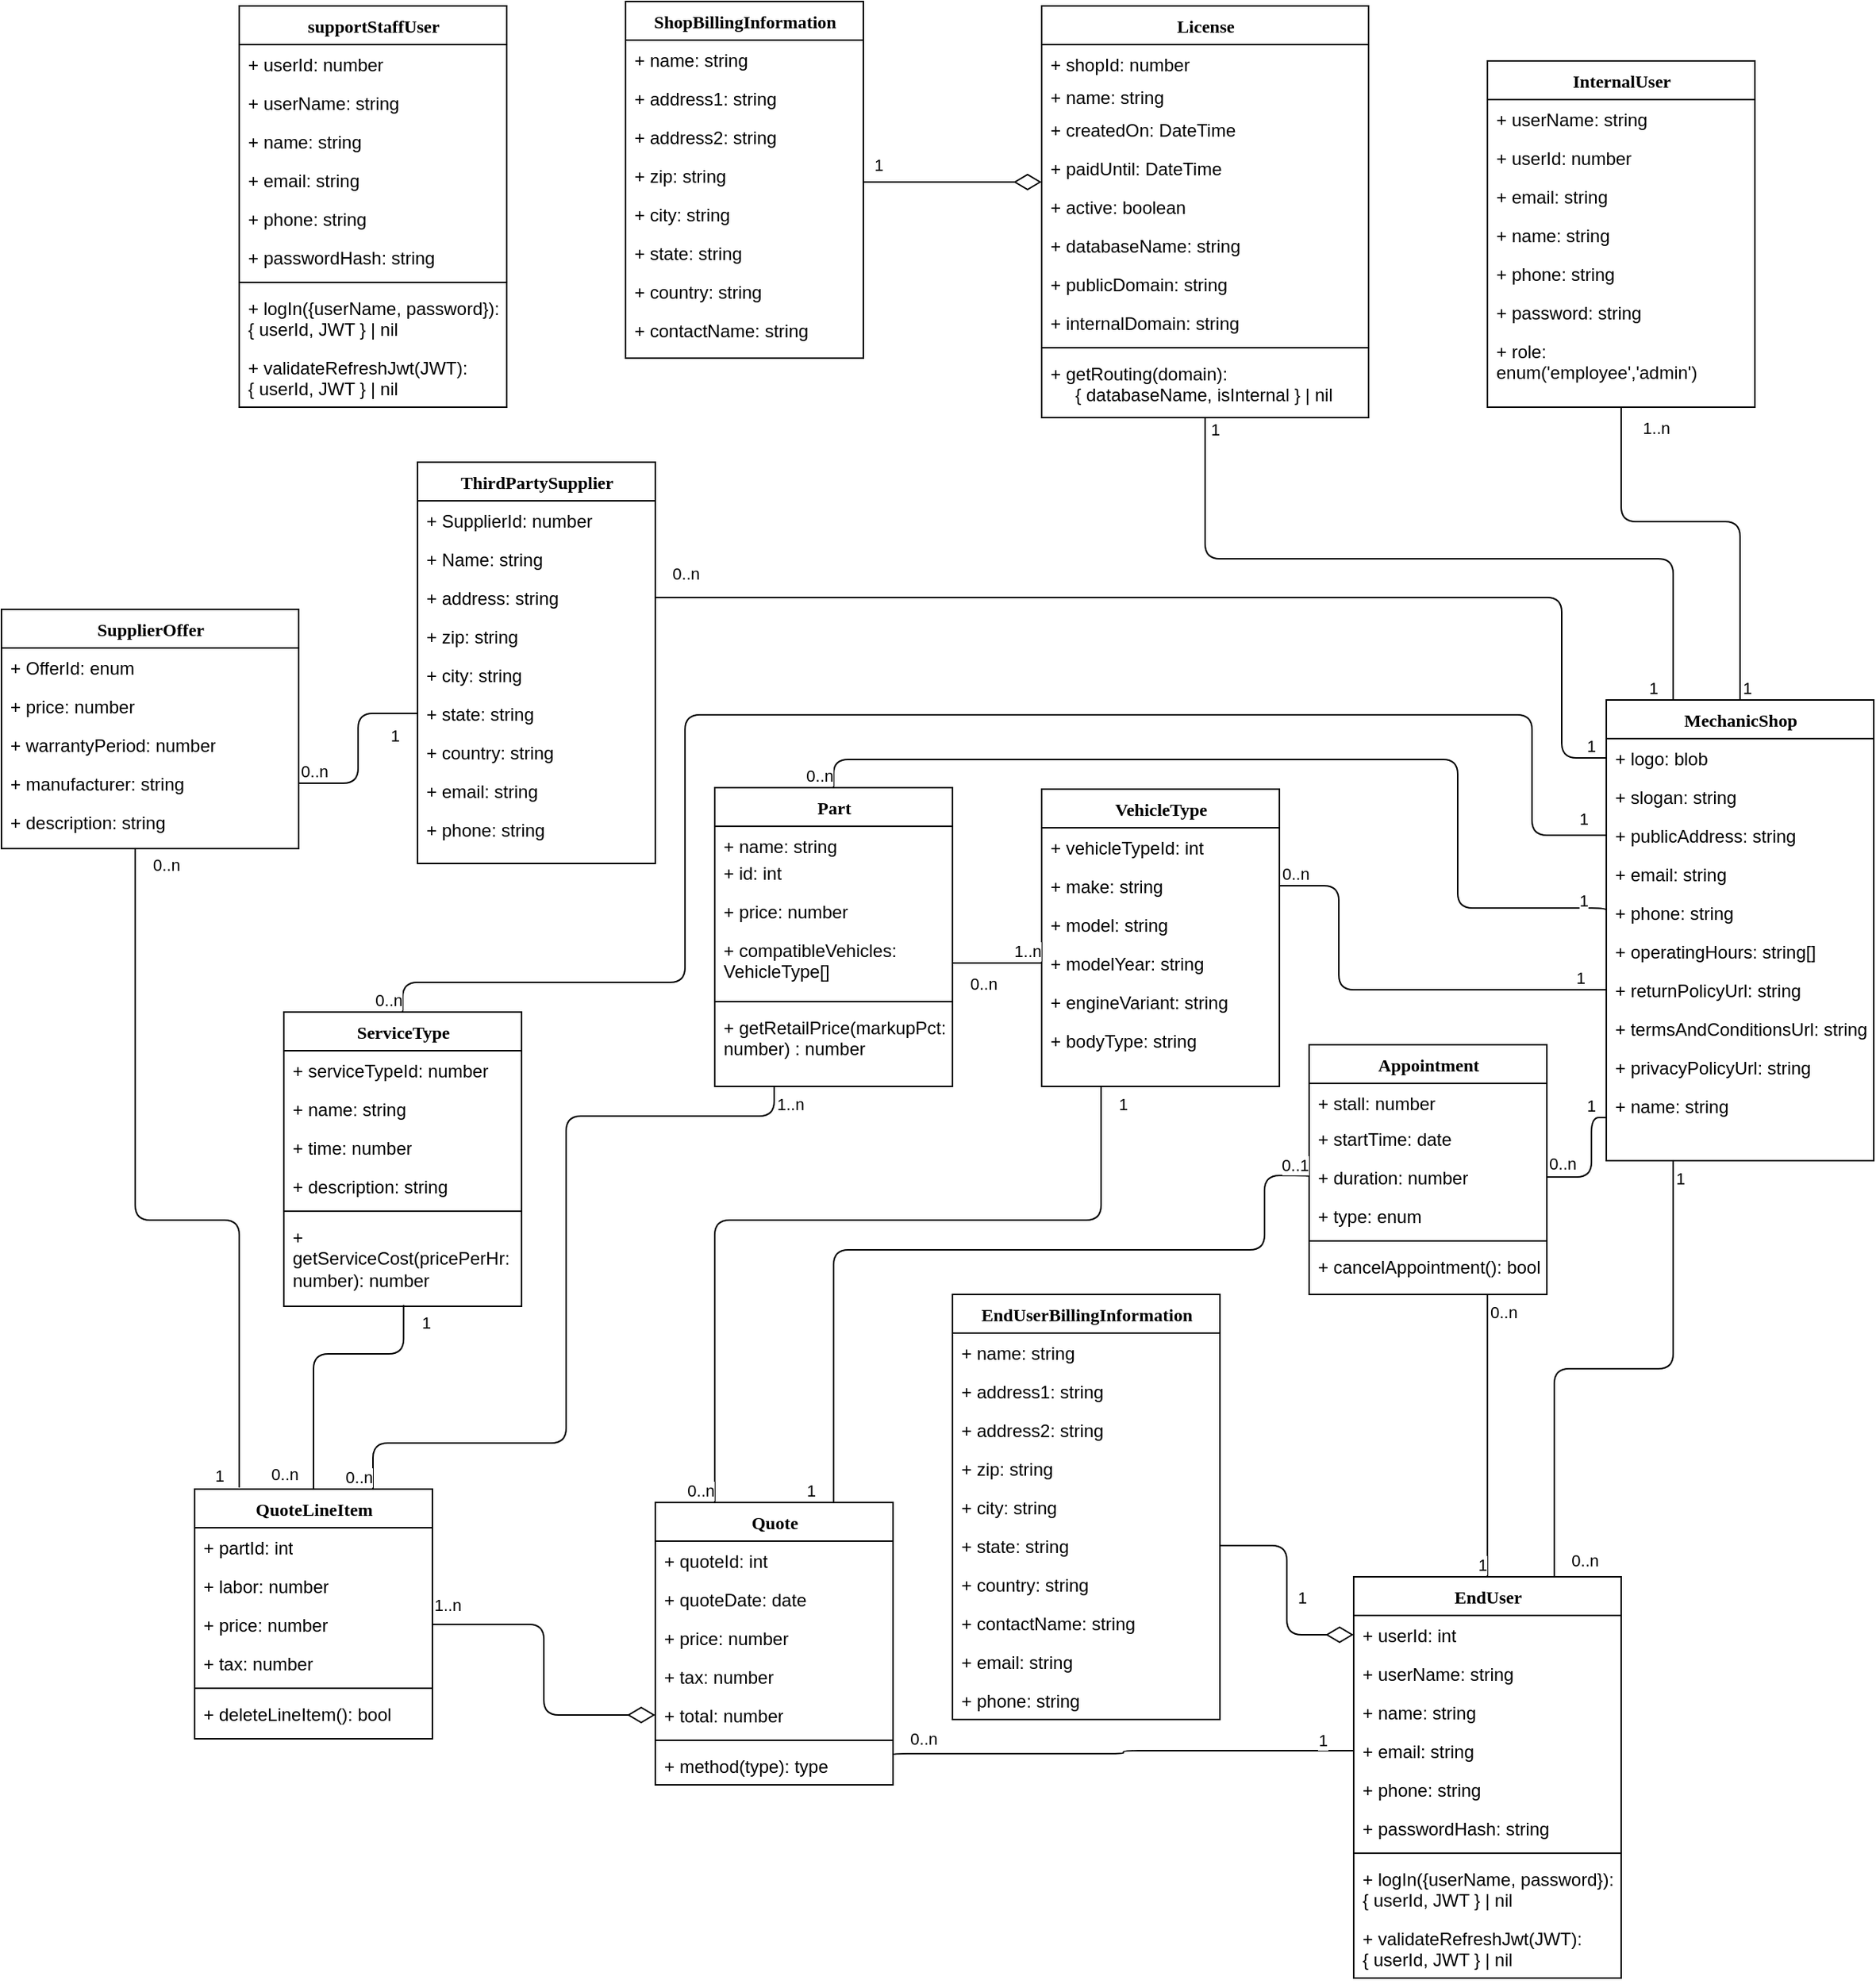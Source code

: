 <mxfile version="20.5.3" type="github">
  <diagram name="Page-1" id="9f46799a-70d6-7492-0946-bef42562c5a5">
    <mxGraphModel dx="2372" dy="1556" grid="1" gridSize="10" guides="1" tooltips="1" connect="1" arrows="1" fold="1" page="1" pageScale="1" pageWidth="1100" pageHeight="850" background="none" math="0" shadow="0">
      <root>
        <mxCell id="0" />
        <mxCell id="1" parent="0" />
        <mxCell id="78961159f06e98e8-56" value="MechanicShop" style="swimlane;html=1;fontStyle=1;align=center;verticalAlign=top;childLayout=stackLayout;horizontal=1;startSize=26;horizontalStack=0;resizeParent=1;resizeLast=0;collapsible=1;marginBottom=0;swimlaneFillColor=#ffffff;rounded=0;shadow=0;comic=0;labelBackgroundColor=none;strokeWidth=1;fillColor=none;fontFamily=Verdana;fontSize=12" parent="1" vertex="1">
          <mxGeometry x="710" y="450" width="180" height="310" as="geometry" />
        </mxCell>
        <mxCell id="78961159f06e98e8-57" value="+ logo: blob" style="text;html=1;strokeColor=none;fillColor=none;align=left;verticalAlign=top;spacingLeft=4;spacingRight=4;whiteSpace=wrap;overflow=hidden;rotatable=0;points=[[0,0.5],[1,0.5]];portConstraint=eastwest;" parent="78961159f06e98e8-56" vertex="1">
          <mxGeometry y="26" width="180" height="26" as="geometry" />
        </mxCell>
        <mxCell id="78961159f06e98e8-58" value="+ slogan: string" style="text;html=1;strokeColor=none;fillColor=none;align=left;verticalAlign=top;spacingLeft=4;spacingRight=4;whiteSpace=wrap;overflow=hidden;rotatable=0;points=[[0,0.5],[1,0.5]];portConstraint=eastwest;" parent="78961159f06e98e8-56" vertex="1">
          <mxGeometry y="52" width="180" height="26" as="geometry" />
        </mxCell>
        <mxCell id="78961159f06e98e8-59" value="+ publicAddress: string" style="text;html=1;strokeColor=none;fillColor=none;align=left;verticalAlign=top;spacingLeft=4;spacingRight=4;whiteSpace=wrap;overflow=hidden;rotatable=0;points=[[0,0.5],[1,0.5]];portConstraint=eastwest;" parent="78961159f06e98e8-56" vertex="1">
          <mxGeometry y="78" width="180" height="26" as="geometry" />
        </mxCell>
        <mxCell id="78961159f06e98e8-60" value="+ email: string" style="text;html=1;strokeColor=none;fillColor=none;align=left;verticalAlign=top;spacingLeft=4;spacingRight=4;whiteSpace=wrap;overflow=hidden;rotatable=0;points=[[0,0.5],[1,0.5]];portConstraint=eastwest;" parent="78961159f06e98e8-56" vertex="1">
          <mxGeometry y="104" width="180" height="26" as="geometry" />
        </mxCell>
        <mxCell id="78961159f06e98e8-61" value="+ phone: string" style="text;html=1;strokeColor=none;fillColor=none;align=left;verticalAlign=top;spacingLeft=4;spacingRight=4;whiteSpace=wrap;overflow=hidden;rotatable=0;points=[[0,0.5],[1,0.5]];portConstraint=eastwest;" parent="78961159f06e98e8-56" vertex="1">
          <mxGeometry y="130" width="180" height="26" as="geometry" />
        </mxCell>
        <mxCell id="78961159f06e98e8-62" value="+ operatingHours: string[]" style="text;html=1;strokeColor=none;fillColor=none;align=left;verticalAlign=top;spacingLeft=4;spacingRight=4;whiteSpace=wrap;overflow=hidden;rotatable=0;points=[[0,0.5],[1,0.5]];portConstraint=eastwest;" parent="78961159f06e98e8-56" vertex="1">
          <mxGeometry y="156" width="180" height="26" as="geometry" />
        </mxCell>
        <mxCell id="78961159f06e98e8-63" value="+ returnPolicyUrl: string" style="text;html=1;strokeColor=none;fillColor=none;align=left;verticalAlign=top;spacingLeft=4;spacingRight=4;whiteSpace=wrap;overflow=hidden;rotatable=0;points=[[0,0.5],[1,0.5]];portConstraint=eastwest;" parent="78961159f06e98e8-56" vertex="1">
          <mxGeometry y="182" width="180" height="26" as="geometry" />
        </mxCell>
        <mxCell id="78961159f06e98e8-65" value="+ termsAndConditionsUrl: string" style="text;html=1;strokeColor=none;fillColor=none;align=left;verticalAlign=top;spacingLeft=4;spacingRight=4;whiteSpace=wrap;overflow=hidden;rotatable=0;points=[[0,0.5],[1,0.5]];portConstraint=eastwest;" parent="78961159f06e98e8-56" vertex="1">
          <mxGeometry y="208" width="180" height="26" as="geometry" />
        </mxCell>
        <mxCell id="78961159f06e98e8-66" value="+ privacyPolicyUrl: string" style="text;html=1;strokeColor=none;fillColor=none;align=left;verticalAlign=top;spacingLeft=4;spacingRight=4;whiteSpace=wrap;overflow=hidden;rotatable=0;points=[[0,0.5],[1,0.5]];portConstraint=eastwest;" parent="78961159f06e98e8-56" vertex="1">
          <mxGeometry y="234" width="180" height="26" as="geometry" />
        </mxCell>
        <mxCell id="MaNafPkNK3dRG7eyU0Rh-2" value="+ name: string" style="text;html=1;strokeColor=none;fillColor=none;align=left;verticalAlign=top;spacingLeft=4;spacingRight=4;whiteSpace=wrap;overflow=hidden;rotatable=0;points=[[0,0.5],[1,0.5]];portConstraint=eastwest;" parent="78961159f06e98e8-56" vertex="1">
          <mxGeometry y="260" width="180" height="26" as="geometry" />
        </mxCell>
        <mxCell id="78961159f06e98e8-82" value="Quote" style="swimlane;html=1;fontStyle=1;align=center;verticalAlign=top;childLayout=stackLayout;horizontal=1;startSize=26;horizontalStack=0;resizeParent=1;resizeLast=0;collapsible=1;marginBottom=0;swimlaneFillColor=#ffffff;rounded=0;shadow=0;comic=0;labelBackgroundColor=none;strokeWidth=1;fillColor=none;fontFamily=Verdana;fontSize=12" parent="1" vertex="1">
          <mxGeometry x="70" y="990" width="160" height="190" as="geometry" />
        </mxCell>
        <mxCell id="78961159f06e98e8-83" value="+ quoteId: int" style="text;html=1;strokeColor=none;fillColor=none;align=left;verticalAlign=top;spacingLeft=4;spacingRight=4;whiteSpace=wrap;overflow=hidden;rotatable=0;points=[[0,0.5],[1,0.5]];portConstraint=eastwest;" parent="78961159f06e98e8-82" vertex="1">
          <mxGeometry y="26" width="160" height="26" as="geometry" />
        </mxCell>
        <mxCell id="78961159f06e98e8-84" value="+ quoteDate: date" style="text;html=1;strokeColor=none;fillColor=none;align=left;verticalAlign=top;spacingLeft=4;spacingRight=4;whiteSpace=wrap;overflow=hidden;rotatable=0;points=[[0,0.5],[1,0.5]];portConstraint=eastwest;" parent="78961159f06e98e8-82" vertex="1">
          <mxGeometry y="52" width="160" height="26" as="geometry" />
        </mxCell>
        <mxCell id="78961159f06e98e8-85" value="+ price: number" style="text;html=1;strokeColor=none;fillColor=none;align=left;verticalAlign=top;spacingLeft=4;spacingRight=4;whiteSpace=wrap;overflow=hidden;rotatable=0;points=[[0,0.5],[1,0.5]];portConstraint=eastwest;" parent="78961159f06e98e8-82" vertex="1">
          <mxGeometry y="78" width="160" height="26" as="geometry" />
        </mxCell>
        <mxCell id="78961159f06e98e8-86" value="+ tax: number" style="text;html=1;strokeColor=none;fillColor=none;align=left;verticalAlign=top;spacingLeft=4;spacingRight=4;whiteSpace=wrap;overflow=hidden;rotatable=0;points=[[0,0.5],[1,0.5]];portConstraint=eastwest;" parent="78961159f06e98e8-82" vertex="1">
          <mxGeometry y="104" width="160" height="26" as="geometry" />
        </mxCell>
        <mxCell id="78961159f06e98e8-87" value="+ total: number" style="text;html=1;strokeColor=none;fillColor=none;align=left;verticalAlign=top;spacingLeft=4;spacingRight=4;whiteSpace=wrap;overflow=hidden;rotatable=0;points=[[0,0.5],[1,0.5]];portConstraint=eastwest;" parent="78961159f06e98e8-82" vertex="1">
          <mxGeometry y="130" width="160" height="26" as="geometry" />
        </mxCell>
        <mxCell id="78961159f06e98e8-90" value="" style="line;html=1;strokeWidth=1;fillColor=none;align=left;verticalAlign=middle;spacingTop=-1;spacingLeft=3;spacingRight=3;rotatable=0;labelPosition=right;points=[];portConstraint=eastwest;" parent="78961159f06e98e8-82" vertex="1">
          <mxGeometry y="156" width="160" height="8" as="geometry" />
        </mxCell>
        <mxCell id="78961159f06e98e8-91" value="+ method(type): type" style="text;html=1;strokeColor=none;fillColor=none;align=left;verticalAlign=top;spacingLeft=4;spacingRight=4;whiteSpace=wrap;overflow=hidden;rotatable=0;points=[[0,0.5],[1,0.5]];portConstraint=eastwest;" parent="78961159f06e98e8-82" vertex="1">
          <mxGeometry y="164" width="160" height="26" as="geometry" />
        </mxCell>
        <mxCell id="78961159f06e98e8-95" value="QuoteLineItem" style="swimlane;html=1;fontStyle=1;align=center;verticalAlign=top;childLayout=stackLayout;horizontal=1;startSize=26;horizontalStack=0;resizeParent=1;resizeLast=0;collapsible=1;marginBottom=0;swimlaneFillColor=#ffffff;rounded=0;shadow=0;comic=0;labelBackgroundColor=none;strokeWidth=1;fillColor=none;fontFamily=Verdana;fontSize=12" parent="1" vertex="1">
          <mxGeometry x="-240" y="981" width="160" height="168" as="geometry" />
        </mxCell>
        <mxCell id="78961159f06e98e8-96" value="+ partId: int" style="text;html=1;strokeColor=none;fillColor=none;align=left;verticalAlign=top;spacingLeft=4;spacingRight=4;whiteSpace=wrap;overflow=hidden;rotatable=0;points=[[0,0.5],[1,0.5]];portConstraint=eastwest;" parent="78961159f06e98e8-95" vertex="1">
          <mxGeometry y="26" width="160" height="26" as="geometry" />
        </mxCell>
        <mxCell id="78961159f06e98e8-97" value="+ labor: number" style="text;html=1;strokeColor=none;fillColor=none;align=left;verticalAlign=top;spacingLeft=4;spacingRight=4;whiteSpace=wrap;overflow=hidden;rotatable=0;points=[[0,0.5],[1,0.5]];portConstraint=eastwest;" parent="78961159f06e98e8-95" vertex="1">
          <mxGeometry y="52" width="160" height="26" as="geometry" />
        </mxCell>
        <mxCell id="78961159f06e98e8-98" value="+ price: number" style="text;html=1;strokeColor=none;fillColor=none;align=left;verticalAlign=top;spacingLeft=4;spacingRight=4;whiteSpace=wrap;overflow=hidden;rotatable=0;points=[[0,0.5],[1,0.5]];portConstraint=eastwest;" parent="78961159f06e98e8-95" vertex="1">
          <mxGeometry y="78" width="160" height="26" as="geometry" />
        </mxCell>
        <mxCell id="78961159f06e98e8-102" value="+ tax: number" style="text;html=1;strokeColor=none;fillColor=none;align=left;verticalAlign=top;spacingLeft=4;spacingRight=4;whiteSpace=wrap;overflow=hidden;rotatable=0;points=[[0,0.5],[1,0.5]];portConstraint=eastwest;" parent="78961159f06e98e8-95" vertex="1">
          <mxGeometry y="104" width="160" height="26" as="geometry" />
        </mxCell>
        <mxCell id="78961159f06e98e8-103" value="" style="line;html=1;strokeWidth=1;fillColor=none;align=left;verticalAlign=middle;spacingTop=-1;spacingLeft=3;spacingRight=3;rotatable=0;labelPosition=right;points=[];portConstraint=eastwest;" parent="78961159f06e98e8-95" vertex="1">
          <mxGeometry y="130" width="160" height="8" as="geometry" />
        </mxCell>
        <mxCell id="78961159f06e98e8-104" value="+ deleteLineItem(): bool" style="text;html=1;strokeColor=none;fillColor=none;align=left;verticalAlign=top;spacingLeft=4;spacingRight=4;whiteSpace=wrap;overflow=hidden;rotatable=0;points=[[0,0.5],[1,0.5]];portConstraint=eastwest;" parent="78961159f06e98e8-95" vertex="1">
          <mxGeometry y="138" width="160" height="26" as="geometry" />
        </mxCell>
        <mxCell id="46ZdBslRODWZEYfCIZZH-12" value="" style="endArrow=none;html=1;edgeStyle=orthogonalEdgeStyle;rounded=1;exitX=0.5;exitY=1;exitDx=0;exitDy=0;entryX=0.25;entryY=0;entryDx=0;entryDy=0;" parent="1" source="ke-xXv9OqPbWqF709rVO-10" target="78961159f06e98e8-56" edge="1">
          <mxGeometry relative="1" as="geometry">
            <mxPoint x="480" y="360" as="sourcePoint" />
            <mxPoint x="500" y="490" as="targetPoint" />
          </mxGeometry>
        </mxCell>
        <mxCell id="46ZdBslRODWZEYfCIZZH-14" value="1" style="edgeLabel;resizable=0;html=1;align=right;verticalAlign=bottom;" parent="46ZdBslRODWZEYfCIZZH-12" connectable="0" vertex="1">
          <mxGeometry x="1" relative="1" as="geometry">
            <mxPoint x="-10" as="offset" />
          </mxGeometry>
        </mxCell>
        <mxCell id="46ZdBslRODWZEYfCIZZH-15" value="InternalUser" style="swimlane;html=1;fontStyle=1;align=center;verticalAlign=top;childLayout=stackLayout;horizontal=1;startSize=26;horizontalStack=0;resizeParent=1;resizeLast=0;collapsible=1;marginBottom=0;swimlaneFillColor=#ffffff;rounded=0;shadow=0;comic=0;labelBackgroundColor=none;strokeWidth=1;fillColor=none;fontFamily=Verdana;fontSize=12" parent="1" vertex="1">
          <mxGeometry x="630" y="20" width="180" height="233" as="geometry" />
        </mxCell>
        <mxCell id="46ZdBslRODWZEYfCIZZH-16" value="+ userName: string" style="text;html=1;strokeColor=none;fillColor=none;align=left;verticalAlign=top;spacingLeft=4;spacingRight=4;whiteSpace=wrap;overflow=hidden;rotatable=0;points=[[0,0.5],[1,0.5]];portConstraint=eastwest;" parent="46ZdBslRODWZEYfCIZZH-15" vertex="1">
          <mxGeometry y="26" width="180" height="26" as="geometry" />
        </mxCell>
        <mxCell id="46ZdBslRODWZEYfCIZZH-17" value="+ userId: number" style="text;html=1;strokeColor=none;fillColor=none;align=left;verticalAlign=top;spacingLeft=4;spacingRight=4;whiteSpace=wrap;overflow=hidden;rotatable=0;points=[[0,0.5],[1,0.5]];portConstraint=eastwest;" parent="46ZdBslRODWZEYfCIZZH-15" vertex="1">
          <mxGeometry y="52" width="180" height="26" as="geometry" />
        </mxCell>
        <mxCell id="46ZdBslRODWZEYfCIZZH-18" value="+ email: string" style="text;html=1;strokeColor=none;fillColor=none;align=left;verticalAlign=top;spacingLeft=4;spacingRight=4;whiteSpace=wrap;overflow=hidden;rotatable=0;points=[[0,0.5],[1,0.5]];portConstraint=eastwest;" parent="46ZdBslRODWZEYfCIZZH-15" vertex="1">
          <mxGeometry y="78" width="180" height="26" as="geometry" />
        </mxCell>
        <mxCell id="46ZdBslRODWZEYfCIZZH-19" value="+ name: string" style="text;html=1;strokeColor=none;fillColor=none;align=left;verticalAlign=top;spacingLeft=4;spacingRight=4;whiteSpace=wrap;overflow=hidden;rotatable=0;points=[[0,0.5],[1,0.5]];portConstraint=eastwest;" parent="46ZdBslRODWZEYfCIZZH-15" vertex="1">
          <mxGeometry y="104" width="180" height="26" as="geometry" />
        </mxCell>
        <mxCell id="46ZdBslRODWZEYfCIZZH-20" value="+ phone: string" style="text;html=1;strokeColor=none;fillColor=none;align=left;verticalAlign=top;spacingLeft=4;spacingRight=4;whiteSpace=wrap;overflow=hidden;rotatable=0;points=[[0,0.5],[1,0.5]];portConstraint=eastwest;" parent="46ZdBslRODWZEYfCIZZH-15" vertex="1">
          <mxGeometry y="130" width="180" height="26" as="geometry" />
        </mxCell>
        <mxCell id="46ZdBslRODWZEYfCIZZH-21" value="+ password: string" style="text;html=1;strokeColor=none;fillColor=none;align=left;verticalAlign=top;spacingLeft=4;spacingRight=4;whiteSpace=wrap;overflow=hidden;rotatable=0;points=[[0,0.5],[1,0.5]];portConstraint=eastwest;" parent="46ZdBslRODWZEYfCIZZH-15" vertex="1">
          <mxGeometry y="156" width="180" height="26" as="geometry" />
        </mxCell>
        <mxCell id="MaNafPkNK3dRG7eyU0Rh-1" value="+ role: enum(&#39;employee&#39;,&#39;admin&#39;)" style="text;html=1;strokeColor=none;fillColor=none;align=left;verticalAlign=top;spacingLeft=4;spacingRight=4;whiteSpace=wrap;overflow=hidden;rotatable=0;points=[[0,0.5],[1,0.5]];portConstraint=eastwest;" parent="46ZdBslRODWZEYfCIZZH-15" vertex="1">
          <mxGeometry y="182" width="180" height="38" as="geometry" />
        </mxCell>
        <mxCell id="46ZdBslRODWZEYfCIZZH-25" value="" style="endArrow=none;html=1;edgeStyle=orthogonalEdgeStyle;rounded=1;exitX=0.5;exitY=0;exitDx=0;exitDy=0;entryX=0.5;entryY=1;entryDx=0;entryDy=0;" parent="1" source="78961159f06e98e8-56" target="46ZdBslRODWZEYfCIZZH-15" edge="1">
          <mxGeometry relative="1" as="geometry">
            <mxPoint x="895" y="708" as="sourcePoint" />
            <mxPoint x="1055" y="708" as="targetPoint" />
            <Array as="points">
              <mxPoint x="800" y="330" />
              <mxPoint x="720" y="330" />
            </Array>
          </mxGeometry>
        </mxCell>
        <mxCell id="46ZdBslRODWZEYfCIZZH-26" value="1" style="edgeLabel;resizable=0;html=1;align=left;verticalAlign=bottom;" parent="46ZdBslRODWZEYfCIZZH-25" connectable="0" vertex="1">
          <mxGeometry x="-1" relative="1" as="geometry" />
        </mxCell>
        <mxCell id="46ZdBslRODWZEYfCIZZH-27" value="1..n" style="edgeLabel;resizable=0;html=1;align=right;verticalAlign=bottom;" parent="46ZdBslRODWZEYfCIZZH-25" connectable="0" vertex="1">
          <mxGeometry x="1" relative="1" as="geometry">
            <mxPoint x="33" y="22" as="offset" />
          </mxGeometry>
        </mxCell>
        <mxCell id="46ZdBslRODWZEYfCIZZH-28" value="EndUserBillingInformation" style="swimlane;html=1;fontStyle=1;align=center;verticalAlign=top;childLayout=stackLayout;horizontal=1;startSize=26;horizontalStack=0;resizeParent=1;resizeLast=0;collapsible=1;marginBottom=0;swimlaneFillColor=#ffffff;rounded=0;shadow=0;comic=0;labelBackgroundColor=none;strokeWidth=1;fillColor=none;fontFamily=Verdana;fontSize=12" parent="1" vertex="1">
          <mxGeometry x="270" y="850" width="180" height="286" as="geometry" />
        </mxCell>
        <mxCell id="46ZdBslRODWZEYfCIZZH-29" value="+ name: string" style="text;html=1;strokeColor=none;fillColor=none;align=left;verticalAlign=top;spacingLeft=4;spacingRight=4;whiteSpace=wrap;overflow=hidden;rotatable=0;points=[[0,0.5],[1,0.5]];portConstraint=eastwest;" parent="46ZdBslRODWZEYfCIZZH-28" vertex="1">
          <mxGeometry y="26" width="180" height="26" as="geometry" />
        </mxCell>
        <mxCell id="46ZdBslRODWZEYfCIZZH-30" value="+ address1: string" style="text;html=1;strokeColor=none;fillColor=none;align=left;verticalAlign=top;spacingLeft=4;spacingRight=4;whiteSpace=wrap;overflow=hidden;rotatable=0;points=[[0,0.5],[1,0.5]];portConstraint=eastwest;" parent="46ZdBslRODWZEYfCIZZH-28" vertex="1">
          <mxGeometry y="52" width="180" height="26" as="geometry" />
        </mxCell>
        <mxCell id="46ZdBslRODWZEYfCIZZH-31" value="+ address2: string" style="text;html=1;strokeColor=none;fillColor=none;align=left;verticalAlign=top;spacingLeft=4;spacingRight=4;whiteSpace=wrap;overflow=hidden;rotatable=0;points=[[0,0.5],[1,0.5]];portConstraint=eastwest;" parent="46ZdBslRODWZEYfCIZZH-28" vertex="1">
          <mxGeometry y="78" width="180" height="26" as="geometry" />
        </mxCell>
        <mxCell id="46ZdBslRODWZEYfCIZZH-32" value="+ zip: string" style="text;html=1;strokeColor=none;fillColor=none;align=left;verticalAlign=top;spacingLeft=4;spacingRight=4;whiteSpace=wrap;overflow=hidden;rotatable=0;points=[[0,0.5],[1,0.5]];portConstraint=eastwest;" parent="46ZdBslRODWZEYfCIZZH-28" vertex="1">
          <mxGeometry y="104" width="180" height="26" as="geometry" />
        </mxCell>
        <mxCell id="46ZdBslRODWZEYfCIZZH-33" value="+ city: string" style="text;html=1;strokeColor=none;fillColor=none;align=left;verticalAlign=top;spacingLeft=4;spacingRight=4;whiteSpace=wrap;overflow=hidden;rotatable=0;points=[[0,0.5],[1,0.5]];portConstraint=eastwest;" parent="46ZdBslRODWZEYfCIZZH-28" vertex="1">
          <mxGeometry y="130" width="180" height="26" as="geometry" />
        </mxCell>
        <mxCell id="46ZdBslRODWZEYfCIZZH-34" value="+ state: string" style="text;html=1;strokeColor=none;fillColor=none;align=left;verticalAlign=top;spacingLeft=4;spacingRight=4;whiteSpace=wrap;overflow=hidden;rotatable=0;points=[[0,0.5],[1,0.5]];portConstraint=eastwest;" parent="46ZdBslRODWZEYfCIZZH-28" vertex="1">
          <mxGeometry y="156" width="180" height="26" as="geometry" />
        </mxCell>
        <mxCell id="46ZdBslRODWZEYfCIZZH-35" value="+ country: string" style="text;html=1;strokeColor=none;fillColor=none;align=left;verticalAlign=top;spacingLeft=4;spacingRight=4;whiteSpace=wrap;overflow=hidden;rotatable=0;points=[[0,0.5],[1,0.5]];portConstraint=eastwest;" parent="46ZdBslRODWZEYfCIZZH-28" vertex="1">
          <mxGeometry y="182" width="180" height="26" as="geometry" />
        </mxCell>
        <mxCell id="46ZdBslRODWZEYfCIZZH-36" value="+ contactName: string" style="text;html=1;strokeColor=none;fillColor=none;align=left;verticalAlign=top;spacingLeft=4;spacingRight=4;whiteSpace=wrap;overflow=hidden;rotatable=0;points=[[0,0.5],[1,0.5]];portConstraint=eastwest;" parent="46ZdBslRODWZEYfCIZZH-28" vertex="1">
          <mxGeometry y="208" width="180" height="26" as="geometry" />
        </mxCell>
        <mxCell id="46ZdBslRODWZEYfCIZZH-37" value="+ email: string" style="text;html=1;strokeColor=none;fillColor=none;align=left;verticalAlign=top;spacingLeft=4;spacingRight=4;whiteSpace=wrap;overflow=hidden;rotatable=0;points=[[0,0.5],[1,0.5]];portConstraint=eastwest;" parent="46ZdBslRODWZEYfCIZZH-28" vertex="1">
          <mxGeometry y="234" width="180" height="26" as="geometry" />
        </mxCell>
        <mxCell id="46ZdBslRODWZEYfCIZZH-38" value="+ phone: string" style="text;html=1;strokeColor=none;fillColor=none;align=left;verticalAlign=top;spacingLeft=4;spacingRight=4;whiteSpace=wrap;overflow=hidden;rotatable=0;points=[[0,0.5],[1,0.5]];portConstraint=eastwest;" parent="46ZdBslRODWZEYfCIZZH-28" vertex="1">
          <mxGeometry y="260" width="180" height="26" as="geometry" />
        </mxCell>
        <mxCell id="46ZdBslRODWZEYfCIZZH-40" value="" style="endArrow=diamondThin;endFill=0;endSize=16;html=1;rounded=1;strokeColor=default;exitX=1;exitY=0.5;exitDx=0;exitDy=0;edgeStyle=orthogonalEdgeStyle;startSize=8;entryX=0;entryY=0.5;entryDx=0;entryDy=0;" parent="1" source="78961159f06e98e8-98" target="78961159f06e98e8-87" edge="1">
          <mxGeometry width="160" relative="1" as="geometry">
            <mxPoint x="-210" y="1818" as="sourcePoint" />
            <mxPoint x="200" y="1240" as="targetPoint" />
          </mxGeometry>
        </mxCell>
        <mxCell id="46ZdBslRODWZEYfCIZZH-44" value="1..n" style="edgeLabel;html=1;align=center;verticalAlign=middle;resizable=0;points=[];" parent="46ZdBslRODWZEYfCIZZH-40" vertex="1" connectable="0">
          <mxGeometry x="-0.283" y="7" relative="1" as="geometry">
            <mxPoint x="-72" y="-14" as="offset" />
          </mxGeometry>
        </mxCell>
        <mxCell id="46ZdBslRODWZEYfCIZZH-41" value="" style="endArrow=none;html=1;edgeStyle=orthogonalEdgeStyle;rounded=1;startSize=8;endSize=16;strokeColor=default;exitX=0;exitY=0.5;exitDx=0;exitDy=0;" parent="1" source="46ZdBslRODWZEYfCIZZH-50" edge="1">
          <mxGeometry relative="1" as="geometry">
            <mxPoint x="340" y="980" as="sourcePoint" />
            <mxPoint x="230" y="1160" as="targetPoint" />
            <Array as="points">
              <mxPoint x="385" y="1157" />
              <mxPoint x="385" y="1159" />
            </Array>
          </mxGeometry>
        </mxCell>
        <mxCell id="46ZdBslRODWZEYfCIZZH-42" value="1" style="edgeLabel;resizable=0;html=1;align=left;verticalAlign=bottom;" parent="46ZdBslRODWZEYfCIZZH-41" connectable="0" vertex="1">
          <mxGeometry x="-1" relative="1" as="geometry" />
        </mxCell>
        <mxCell id="46ZdBslRODWZEYfCIZZH-43" value="0..n" style="edgeLabel;resizable=0;html=1;align=right;verticalAlign=bottom;" parent="46ZdBslRODWZEYfCIZZH-41" connectable="0" vertex="1">
          <mxGeometry x="1" relative="1" as="geometry">
            <mxPoint x="30" y="-3" as="offset" />
          </mxGeometry>
        </mxCell>
        <mxCell id="46ZdBslRODWZEYfCIZZH-58" value="1" style="edgeLabel;html=1;align=center;verticalAlign=middle;resizable=0;points=[];" parent="46ZdBslRODWZEYfCIZZH-41" vertex="1" connectable="0">
          <mxGeometry x="-0.774" y="10" relative="1" as="geometry">
            <mxPoint x="14" y="-17" as="offset" />
          </mxGeometry>
        </mxCell>
        <mxCell id="46ZdBslRODWZEYfCIZZH-46" value="EndUser" style="swimlane;html=1;fontStyle=1;align=center;verticalAlign=top;childLayout=stackLayout;horizontal=1;startSize=26;horizontalStack=0;resizeParent=1;resizeLast=0;collapsible=1;marginBottom=0;swimlaneFillColor=#ffffff;rounded=0;shadow=0;comic=0;labelBackgroundColor=none;strokeWidth=1;fillColor=none;fontFamily=Verdana;fontSize=12" parent="1" vertex="1">
          <mxGeometry x="540" y="1040" width="180" height="270" as="geometry" />
        </mxCell>
        <mxCell id="46ZdBslRODWZEYfCIZZH-47" value="+ userId: int" style="text;html=1;strokeColor=none;fillColor=none;align=left;verticalAlign=top;spacingLeft=4;spacingRight=4;whiteSpace=wrap;overflow=hidden;rotatable=0;points=[[0,0.5],[1,0.5]];portConstraint=eastwest;" parent="46ZdBslRODWZEYfCIZZH-46" vertex="1">
          <mxGeometry y="26" width="180" height="26" as="geometry" />
        </mxCell>
        <mxCell id="46ZdBslRODWZEYfCIZZH-48" value="+ userName: string" style="text;html=1;strokeColor=none;fillColor=none;align=left;verticalAlign=top;spacingLeft=4;spacingRight=4;whiteSpace=wrap;overflow=hidden;rotatable=0;points=[[0,0.5],[1,0.5]];portConstraint=eastwest;" parent="46ZdBslRODWZEYfCIZZH-46" vertex="1">
          <mxGeometry y="52" width="180" height="26" as="geometry" />
        </mxCell>
        <mxCell id="46ZdBslRODWZEYfCIZZH-49" value="+ name: string" style="text;html=1;strokeColor=none;fillColor=none;align=left;verticalAlign=top;spacingLeft=4;spacingRight=4;whiteSpace=wrap;overflow=hidden;rotatable=0;points=[[0,0.5],[1,0.5]];portConstraint=eastwest;" parent="46ZdBslRODWZEYfCIZZH-46" vertex="1">
          <mxGeometry y="78" width="180" height="26" as="geometry" />
        </mxCell>
        <mxCell id="46ZdBslRODWZEYfCIZZH-50" value="+ email: string" style="text;html=1;strokeColor=none;fillColor=none;align=left;verticalAlign=top;spacingLeft=4;spacingRight=4;whiteSpace=wrap;overflow=hidden;rotatable=0;points=[[0,0.5],[1,0.5]];portConstraint=eastwest;" parent="46ZdBslRODWZEYfCIZZH-46" vertex="1">
          <mxGeometry y="104" width="180" height="26" as="geometry" />
        </mxCell>
        <mxCell id="46ZdBslRODWZEYfCIZZH-51" value="+ phone: string" style="text;html=1;strokeColor=none;fillColor=none;align=left;verticalAlign=top;spacingLeft=4;spacingRight=4;whiteSpace=wrap;overflow=hidden;rotatable=0;points=[[0,0.5],[1,0.5]];portConstraint=eastwest;" parent="46ZdBslRODWZEYfCIZZH-46" vertex="1">
          <mxGeometry y="130" width="180" height="26" as="geometry" />
        </mxCell>
        <mxCell id="46ZdBslRODWZEYfCIZZH-52" value="+ passwordHash: string" style="text;html=1;strokeColor=none;fillColor=none;align=left;verticalAlign=top;spacingLeft=4;spacingRight=4;whiteSpace=wrap;overflow=hidden;rotatable=0;points=[[0,0.5],[1,0.5]];portConstraint=eastwest;" parent="46ZdBslRODWZEYfCIZZH-46" vertex="1">
          <mxGeometry y="156" width="180" height="26" as="geometry" />
        </mxCell>
        <mxCell id="46ZdBslRODWZEYfCIZZH-53" value="" style="line;html=1;strokeWidth=1;fillColor=none;align=left;verticalAlign=middle;spacingTop=-1;spacingLeft=3;spacingRight=3;rotatable=0;labelPosition=right;points=[];portConstraint=eastwest;" parent="46ZdBslRODWZEYfCIZZH-46" vertex="1">
          <mxGeometry y="182" width="180" height="8" as="geometry" />
        </mxCell>
        <mxCell id="46ZdBslRODWZEYfCIZZH-54" value="+ logIn({userName, password}):&lt;br&gt;{ userId, JWT } | nil" style="text;html=1;strokeColor=none;fillColor=none;align=left;verticalAlign=top;spacingLeft=4;spacingRight=4;whiteSpace=wrap;overflow=hidden;rotatable=0;points=[[0,0.5],[1,0.5]];portConstraint=eastwest;" parent="46ZdBslRODWZEYfCIZZH-46" vertex="1">
          <mxGeometry y="190" width="180" height="40" as="geometry" />
        </mxCell>
        <mxCell id="46ZdBslRODWZEYfCIZZH-55" value="+ validateRefreshJwt(JWT):&lt;br&gt;{ userId, JWT }&amp;nbsp;| nil" style="text;html=1;strokeColor=none;fillColor=none;align=left;verticalAlign=top;spacingLeft=4;spacingRight=4;whiteSpace=wrap;overflow=hidden;rotatable=0;points=[[0,0.5],[1,0.5]];portConstraint=eastwest;" parent="46ZdBslRODWZEYfCIZZH-46" vertex="1">
          <mxGeometry y="230" width="180" height="40" as="geometry" />
        </mxCell>
        <mxCell id="46ZdBslRODWZEYfCIZZH-56" value="" style="endArrow=diamondThin;endFill=0;endSize=16;html=1;rounded=1;strokeColor=default;exitX=1;exitY=0.5;exitDx=0;exitDy=0;entryX=0;entryY=0.5;entryDx=0;entryDy=0;edgeStyle=orthogonalEdgeStyle;" parent="1" source="46ZdBslRODWZEYfCIZZH-34" target="46ZdBslRODWZEYfCIZZH-47" edge="1">
          <mxGeometry width="160" relative="1" as="geometry">
            <mxPoint x="430" y="1030" as="sourcePoint" />
            <mxPoint x="590" y="1030" as="targetPoint" />
          </mxGeometry>
        </mxCell>
        <mxCell id="46ZdBslRODWZEYfCIZZH-57" value="1" style="edgeLabel;html=1;align=center;verticalAlign=middle;resizable=0;points=[];" parent="46ZdBslRODWZEYfCIZZH-56" vertex="1" connectable="0">
          <mxGeometry x="-0.142" relative="1" as="geometry">
            <mxPoint x="10" y="15" as="offset" />
          </mxGeometry>
        </mxCell>
        <mxCell id="46ZdBslRODWZEYfCIZZH-59" value="Appointment" style="swimlane;html=1;fontStyle=1;align=center;verticalAlign=top;childLayout=stackLayout;horizontal=1;startSize=26;horizontalStack=0;resizeParent=1;resizeLast=0;collapsible=1;marginBottom=0;swimlaneFillColor=#ffffff;rounded=0;shadow=0;comic=0;labelBackgroundColor=none;strokeWidth=1;fillColor=none;fontFamily=Verdana;fontSize=12" parent="1" vertex="1">
          <mxGeometry x="510" y="682" width="160" height="168" as="geometry" />
        </mxCell>
        <mxCell id="46ZdBslRODWZEYfCIZZH-60" value="+ stall: number" style="text;html=1;strokeColor=none;fillColor=none;align=left;verticalAlign=top;spacingLeft=4;spacingRight=4;whiteSpace=wrap;overflow=hidden;rotatable=0;points=[[0,0.5],[1,0.5]];portConstraint=eastwest;" parent="46ZdBslRODWZEYfCIZZH-59" vertex="1">
          <mxGeometry y="26" width="160" height="24" as="geometry" />
        </mxCell>
        <mxCell id="46ZdBslRODWZEYfCIZZH-61" value="+ startTime: date" style="text;html=1;strokeColor=none;fillColor=none;align=left;verticalAlign=top;spacingLeft=4;spacingRight=4;whiteSpace=wrap;overflow=hidden;rotatable=0;points=[[0,0.5],[1,0.5]];portConstraint=eastwest;" parent="46ZdBslRODWZEYfCIZZH-59" vertex="1">
          <mxGeometry y="50" width="160" height="26" as="geometry" />
        </mxCell>
        <mxCell id="46ZdBslRODWZEYfCIZZH-62" value="+ duration: number" style="text;html=1;strokeColor=none;fillColor=none;align=left;verticalAlign=top;spacingLeft=4;spacingRight=4;whiteSpace=wrap;overflow=hidden;rotatable=0;points=[[0,0.5],[1,0.5]];portConstraint=eastwest;" parent="46ZdBslRODWZEYfCIZZH-59" vertex="1">
          <mxGeometry y="76" width="160" height="26" as="geometry" />
        </mxCell>
        <mxCell id="46ZdBslRODWZEYfCIZZH-63" value="+ type: enum" style="text;html=1;strokeColor=none;fillColor=none;align=left;verticalAlign=top;spacingLeft=4;spacingRight=4;whiteSpace=wrap;overflow=hidden;rotatable=0;points=[[0,0.5],[1,0.5]];portConstraint=eastwest;" parent="46ZdBslRODWZEYfCIZZH-59" vertex="1">
          <mxGeometry y="102" width="160" height="26" as="geometry" />
        </mxCell>
        <mxCell id="46ZdBslRODWZEYfCIZZH-64" value="" style="line;html=1;strokeWidth=1;fillColor=none;align=left;verticalAlign=middle;spacingTop=-1;spacingLeft=3;spacingRight=3;rotatable=0;labelPosition=right;points=[];portConstraint=eastwest;" parent="46ZdBslRODWZEYfCIZZH-59" vertex="1">
          <mxGeometry y="128" width="160" height="8" as="geometry" />
        </mxCell>
        <mxCell id="46ZdBslRODWZEYfCIZZH-65" value="+ cancelAppointment(): bool" style="text;html=1;strokeColor=none;fillColor=none;align=left;verticalAlign=top;spacingLeft=4;spacingRight=4;whiteSpace=wrap;overflow=hidden;rotatable=0;points=[[0,0.5],[1,0.5]];portConstraint=eastwest;" parent="46ZdBslRODWZEYfCIZZH-59" vertex="1">
          <mxGeometry y="136" width="160" height="26" as="geometry" />
        </mxCell>
        <mxCell id="46ZdBslRODWZEYfCIZZH-67" value="" style="endArrow=none;html=1;edgeStyle=orthogonalEdgeStyle;rounded=1;startSize=8;endSize=16;strokeColor=default;exitX=0.25;exitY=1;exitDx=0;exitDy=0;entryX=0.75;entryY=0;entryDx=0;entryDy=0;" parent="1" source="78961159f06e98e8-56" target="46ZdBslRODWZEYfCIZZH-46" edge="1">
          <mxGeometry relative="1" as="geometry">
            <mxPoint x="110" y="840" as="sourcePoint" />
            <mxPoint x="270" y="840" as="targetPoint" />
          </mxGeometry>
        </mxCell>
        <mxCell id="46ZdBslRODWZEYfCIZZH-68" value="1" style="edgeLabel;resizable=0;html=1;align=left;verticalAlign=bottom;" parent="46ZdBslRODWZEYfCIZZH-67" connectable="0" vertex="1">
          <mxGeometry x="-1" relative="1" as="geometry">
            <mxPoint y="20" as="offset" />
          </mxGeometry>
        </mxCell>
        <mxCell id="46ZdBslRODWZEYfCIZZH-69" value="0..n" style="edgeLabel;resizable=0;html=1;align=right;verticalAlign=bottom;" parent="46ZdBslRODWZEYfCIZZH-67" connectable="0" vertex="1">
          <mxGeometry x="1" relative="1" as="geometry">
            <mxPoint x="30" y="-3" as="offset" />
          </mxGeometry>
        </mxCell>
        <mxCell id="46ZdBslRODWZEYfCIZZH-70" value="" style="endArrow=none;html=1;edgeStyle=orthogonalEdgeStyle;rounded=1;startSize=8;endSize=16;strokeColor=default;exitX=0;exitY=0.5;exitDx=0;exitDy=0;entryX=1;entryY=0.5;entryDx=0;entryDy=0;" parent="1" target="46ZdBslRODWZEYfCIZZH-62" edge="1">
          <mxGeometry relative="1" as="geometry">
            <mxPoint x="710" y="731" as="sourcePoint" />
            <mxPoint x="530" y="580" as="targetPoint" />
            <Array as="points">
              <mxPoint x="700" y="731" />
              <mxPoint x="700" y="771" />
            </Array>
          </mxGeometry>
        </mxCell>
        <mxCell id="46ZdBslRODWZEYfCIZZH-71" value="1" style="edgeLabel;resizable=0;html=1;align=left;verticalAlign=bottom;" parent="46ZdBslRODWZEYfCIZZH-70" connectable="0" vertex="1">
          <mxGeometry x="-1" relative="1" as="geometry">
            <mxPoint x="-15" as="offset" />
          </mxGeometry>
        </mxCell>
        <mxCell id="46ZdBslRODWZEYfCIZZH-72" value="0..n" style="edgeLabel;resizable=0;html=1;align=right;verticalAlign=bottom;" parent="46ZdBslRODWZEYfCIZZH-70" connectable="0" vertex="1">
          <mxGeometry x="1" relative="1" as="geometry">
            <mxPoint x="20" y="-1" as="offset" />
          </mxGeometry>
        </mxCell>
        <mxCell id="46ZdBslRODWZEYfCIZZH-73" value="" style="endArrow=none;html=1;edgeStyle=orthogonalEdgeStyle;rounded=1;startSize=8;endSize=16;strokeColor=default;entryX=0;entryY=0.5;entryDx=0;entryDy=0;exitX=0.75;exitY=0;exitDx=0;exitDy=0;" parent="1" source="78961159f06e98e8-82" target="46ZdBslRODWZEYfCIZZH-62" edge="1">
          <mxGeometry relative="1" as="geometry">
            <mxPoint x="160" y="680" as="sourcePoint" />
            <mxPoint x="320" y="680" as="targetPoint" />
            <Array as="points">
              <mxPoint x="190" y="820" />
              <mxPoint x="480" y="820" />
              <mxPoint x="480" y="770" />
              <mxPoint x="510" y="770" />
            </Array>
          </mxGeometry>
        </mxCell>
        <mxCell id="46ZdBslRODWZEYfCIZZH-74" value="1" style="edgeLabel;resizable=0;html=1;align=left;verticalAlign=bottom;" parent="46ZdBslRODWZEYfCIZZH-73" connectable="0" vertex="1">
          <mxGeometry x="-1" relative="1" as="geometry">
            <mxPoint x="-20" as="offset" />
          </mxGeometry>
        </mxCell>
        <mxCell id="46ZdBslRODWZEYfCIZZH-75" value="0..1" style="edgeLabel;resizable=0;html=1;align=right;verticalAlign=bottom;" parent="46ZdBslRODWZEYfCIZZH-73" connectable="0" vertex="1">
          <mxGeometry x="1" relative="1" as="geometry" />
        </mxCell>
        <mxCell id="46ZdBslRODWZEYfCIZZH-76" value="" style="endArrow=none;html=1;edgeStyle=orthogonalEdgeStyle;rounded=1;startSize=8;endSize=16;strokeColor=default;entryX=0.5;entryY=0;entryDx=0;entryDy=0;exitX=0.75;exitY=1;exitDx=0;exitDy=0;" parent="1" source="46ZdBslRODWZEYfCIZZH-59" target="46ZdBslRODWZEYfCIZZH-46" edge="1">
          <mxGeometry relative="1" as="geometry">
            <mxPoint x="490" y="690" as="sourcePoint" />
            <mxPoint x="320" y="680" as="targetPoint" />
            <Array as="points" />
          </mxGeometry>
        </mxCell>
        <mxCell id="46ZdBslRODWZEYfCIZZH-77" value="0..n" style="edgeLabel;resizable=0;html=1;align=left;verticalAlign=bottom;" parent="46ZdBslRODWZEYfCIZZH-76" connectable="0" vertex="1">
          <mxGeometry x="-1" relative="1" as="geometry">
            <mxPoint y="20" as="offset" />
          </mxGeometry>
        </mxCell>
        <mxCell id="46ZdBslRODWZEYfCIZZH-78" value="1" style="edgeLabel;resizable=0;html=1;align=right;verticalAlign=bottom;" parent="46ZdBslRODWZEYfCIZZH-76" connectable="0" vertex="1">
          <mxGeometry x="1" relative="1" as="geometry" />
        </mxCell>
        <mxCell id="46ZdBslRODWZEYfCIZZH-90" value="" style="endArrow=none;html=1;edgeStyle=orthogonalEdgeStyle;rounded=1;startSize=8;endSize=16;strokeColor=default;exitX=0;exitY=0.5;exitDx=0;exitDy=0;" parent="1" source="78961159f06e98e8-57" target="ke-xXv9OqPbWqF709rVO-37" edge="1">
          <mxGeometry relative="1" as="geometry">
            <mxPoint x="170" y="510" as="sourcePoint" />
            <mxPoint x="100" y="439" as="targetPoint" />
            <Array as="points">
              <mxPoint x="680" y="489" />
              <mxPoint x="680" y="381" />
            </Array>
          </mxGeometry>
        </mxCell>
        <mxCell id="46ZdBslRODWZEYfCIZZH-91" value="1" style="edgeLabel;resizable=0;html=1;align=left;verticalAlign=bottom;" parent="46ZdBslRODWZEYfCIZZH-90" connectable="0" vertex="1">
          <mxGeometry x="-1" relative="1" as="geometry">
            <mxPoint x="-15" as="offset" />
          </mxGeometry>
        </mxCell>
        <mxCell id="46ZdBslRODWZEYfCIZZH-92" value="0..n" style="edgeLabel;resizable=0;html=1;align=right;verticalAlign=bottom;" parent="46ZdBslRODWZEYfCIZZH-90" connectable="0" vertex="1">
          <mxGeometry x="1" relative="1" as="geometry">
            <mxPoint x="30" y="-8" as="offset" />
          </mxGeometry>
        </mxCell>
        <mxCell id="46ZdBslRODWZEYfCIZZH-102" value="" style="endArrow=none;html=1;edgeStyle=orthogonalEdgeStyle;rounded=1;startSize=8;endSize=16;strokeColor=default;exitX=0;exitY=0.5;exitDx=0;exitDy=0;entryX=1;entryY=0.5;entryDx=0;entryDy=0;" parent="1" source="ke-xXv9OqPbWqF709rVO-40" target="ke-xXv9OqPbWqF709rVO-52" edge="1">
          <mxGeometry relative="1" as="geometry">
            <mxPoint x="-90" y="517" as="sourcePoint" />
            <mxPoint x="-130" y="517.0" as="targetPoint" />
          </mxGeometry>
        </mxCell>
        <mxCell id="46ZdBslRODWZEYfCIZZH-103" value="1" style="edgeLabel;resizable=0;html=1;align=left;verticalAlign=bottom;" parent="46ZdBslRODWZEYfCIZZH-102" connectable="0" vertex="1">
          <mxGeometry x="-1" relative="1" as="geometry">
            <mxPoint x="-20" y="23" as="offset" />
          </mxGeometry>
        </mxCell>
        <mxCell id="46ZdBslRODWZEYfCIZZH-104" value="0..n" style="edgeLabel;resizable=0;html=1;align=right;verticalAlign=bottom;" parent="46ZdBslRODWZEYfCIZZH-102" connectable="0" vertex="1">
          <mxGeometry x="1" relative="1" as="geometry">
            <mxPoint x="20" as="offset" />
          </mxGeometry>
        </mxCell>
        <mxCell id="46ZdBslRODWZEYfCIZZH-105" value="" style="endArrow=none;html=1;edgeStyle=orthogonalEdgeStyle;rounded=1;startSize=8;endSize=16;strokeColor=default;" parent="1" edge="1">
          <mxGeometry relative="1" as="geometry">
            <mxPoint x="-280" y="550" as="sourcePoint" />
            <mxPoint x="-210" y="980" as="targetPoint" />
            <Array as="points">
              <mxPoint x="-280" y="800" />
              <mxPoint x="-210" y="800" />
            </Array>
          </mxGeometry>
        </mxCell>
        <mxCell id="46ZdBslRODWZEYfCIZZH-106" value="0..n" style="edgeLabel;resizable=0;html=1;align=left;verticalAlign=bottom;" parent="46ZdBslRODWZEYfCIZZH-105" connectable="0" vertex="1">
          <mxGeometry x="-1" relative="1" as="geometry">
            <mxPoint x="10" y="19" as="offset" />
          </mxGeometry>
        </mxCell>
        <mxCell id="46ZdBslRODWZEYfCIZZH-107" value="1" style="edgeLabel;resizable=0;html=1;align=right;verticalAlign=bottom;" parent="46ZdBslRODWZEYfCIZZH-105" connectable="0" vertex="1">
          <mxGeometry x="1" relative="1" as="geometry">
            <mxPoint x="-10" as="offset" />
          </mxGeometry>
        </mxCell>
        <mxCell id="46ZdBslRODWZEYfCIZZH-109" value="VehicleType" style="swimlane;html=1;fontStyle=1;align=center;verticalAlign=top;childLayout=stackLayout;horizontal=1;startSize=26;horizontalStack=0;resizeParent=1;resizeLast=0;collapsible=1;marginBottom=0;swimlaneFillColor=#ffffff;rounded=0;shadow=0;comic=0;labelBackgroundColor=none;strokeWidth=1;fillColor=none;fontFamily=Verdana;fontSize=12" parent="1" vertex="1">
          <mxGeometry x="330" y="510" width="160" height="200" as="geometry" />
        </mxCell>
        <mxCell id="46ZdBslRODWZEYfCIZZH-110" value="+ vehicleTypeId: int" style="text;html=1;strokeColor=none;fillColor=none;align=left;verticalAlign=top;spacingLeft=4;spacingRight=4;whiteSpace=wrap;overflow=hidden;rotatable=0;points=[[0,0.5],[1,0.5]];portConstraint=eastwest;" parent="46ZdBslRODWZEYfCIZZH-109" vertex="1">
          <mxGeometry y="26" width="160" height="26" as="geometry" />
        </mxCell>
        <mxCell id="46ZdBslRODWZEYfCIZZH-111" value="+ make: string" style="text;html=1;strokeColor=none;fillColor=none;align=left;verticalAlign=top;spacingLeft=4;spacingRight=4;whiteSpace=wrap;overflow=hidden;rotatable=0;points=[[0,0.5],[1,0.5]];portConstraint=eastwest;" parent="46ZdBslRODWZEYfCIZZH-109" vertex="1">
          <mxGeometry y="52" width="160" height="26" as="geometry" />
        </mxCell>
        <mxCell id="46ZdBslRODWZEYfCIZZH-112" value="+ model: string" style="text;html=1;strokeColor=none;fillColor=none;align=left;verticalAlign=top;spacingLeft=4;spacingRight=4;whiteSpace=wrap;overflow=hidden;rotatable=0;points=[[0,0.5],[1,0.5]];portConstraint=eastwest;" parent="46ZdBslRODWZEYfCIZZH-109" vertex="1">
          <mxGeometry y="78" width="160" height="26" as="geometry" />
        </mxCell>
        <mxCell id="46ZdBslRODWZEYfCIZZH-113" value="+ modelYear: string" style="text;html=1;strokeColor=none;fillColor=none;align=left;verticalAlign=top;spacingLeft=4;spacingRight=4;whiteSpace=wrap;overflow=hidden;rotatable=0;points=[[0,0.5],[1,0.5]];portConstraint=eastwest;" parent="46ZdBslRODWZEYfCIZZH-109" vertex="1">
          <mxGeometry y="104" width="160" height="26" as="geometry" />
        </mxCell>
        <mxCell id="46ZdBslRODWZEYfCIZZH-114" value="+ engineVariant: string" style="text;html=1;strokeColor=none;fillColor=none;align=left;verticalAlign=top;spacingLeft=4;spacingRight=4;whiteSpace=wrap;overflow=hidden;rotatable=0;points=[[0,0.5],[1,0.5]];portConstraint=eastwest;" parent="46ZdBslRODWZEYfCIZZH-109" vertex="1">
          <mxGeometry y="130" width="160" height="26" as="geometry" />
        </mxCell>
        <mxCell id="MaNafPkNK3dRG7eyU0Rh-3" value="+ bodyType: string" style="text;html=1;strokeColor=none;fillColor=none;align=left;verticalAlign=top;spacingLeft=4;spacingRight=4;whiteSpace=wrap;overflow=hidden;rotatable=0;points=[[0,0.5],[1,0.5]];portConstraint=eastwest;" parent="46ZdBslRODWZEYfCIZZH-109" vertex="1">
          <mxGeometry y="156" width="160" height="26" as="geometry" />
        </mxCell>
        <mxCell id="46ZdBslRODWZEYfCIZZH-118" value="" style="endArrow=none;html=1;edgeStyle=orthogonalEdgeStyle;rounded=1;startSize=8;endSize=16;strokeColor=default;exitX=0.25;exitY=1;exitDx=0;exitDy=0;entryX=0.25;entryY=0;entryDx=0;entryDy=0;" parent="1" source="46ZdBslRODWZEYfCIZZH-109" target="78961159f06e98e8-82" edge="1">
          <mxGeometry relative="1" as="geometry">
            <mxPoint x="320" y="900" as="sourcePoint" />
            <mxPoint x="480" y="900" as="targetPoint" />
            <Array as="points">
              <mxPoint x="370" y="800" />
              <mxPoint x="110" y="800" />
            </Array>
          </mxGeometry>
        </mxCell>
        <mxCell id="46ZdBslRODWZEYfCIZZH-119" value="1" style="edgeLabel;resizable=0;html=1;align=left;verticalAlign=bottom;" parent="46ZdBslRODWZEYfCIZZH-118" connectable="0" vertex="1">
          <mxGeometry x="-1" relative="1" as="geometry">
            <mxPoint x="10" y="20" as="offset" />
          </mxGeometry>
        </mxCell>
        <mxCell id="46ZdBslRODWZEYfCIZZH-120" value="0..n" style="edgeLabel;resizable=0;html=1;align=right;verticalAlign=bottom;" parent="46ZdBslRODWZEYfCIZZH-118" connectable="0" vertex="1">
          <mxGeometry x="1" relative="1" as="geometry" />
        </mxCell>
        <mxCell id="46ZdBslRODWZEYfCIZZH-121" value="" style="endArrow=none;html=1;edgeStyle=orthogonalEdgeStyle;rounded=1;startSize=8;endSize=16;strokeColor=default;exitX=1;exitY=0.5;exitDx=0;exitDy=0;entryX=0;entryY=0.5;entryDx=0;entryDy=0;" parent="1" source="46ZdBslRODWZEYfCIZZH-111" target="78961159f06e98e8-63" edge="1">
          <mxGeometry relative="1" as="geometry">
            <mxPoint x="320" y="900" as="sourcePoint" />
            <mxPoint x="480" y="900" as="targetPoint" />
            <Array as="points">
              <mxPoint x="530" y="575" />
              <mxPoint x="530" y="645" />
            </Array>
          </mxGeometry>
        </mxCell>
        <mxCell id="46ZdBslRODWZEYfCIZZH-122" value="0..n" style="edgeLabel;resizable=0;html=1;align=left;verticalAlign=bottom;" parent="46ZdBslRODWZEYfCIZZH-121" connectable="0" vertex="1">
          <mxGeometry x="-1" relative="1" as="geometry" />
        </mxCell>
        <mxCell id="46ZdBslRODWZEYfCIZZH-123" value="1" style="edgeLabel;resizable=0;html=1;align=right;verticalAlign=bottom;" parent="46ZdBslRODWZEYfCIZZH-121" connectable="0" vertex="1">
          <mxGeometry x="1" relative="1" as="geometry">
            <mxPoint x="-14" as="offset" />
          </mxGeometry>
        </mxCell>
        <mxCell id="46ZdBslRODWZEYfCIZZH-124" value="ServiceType" style="swimlane;html=1;fontStyle=1;align=center;verticalAlign=top;childLayout=stackLayout;horizontal=1;startSize=26;horizontalStack=0;resizeParent=1;resizeLast=0;collapsible=1;marginBottom=0;swimlaneFillColor=#ffffff;rounded=0;shadow=0;comic=0;labelBackgroundColor=none;strokeWidth=1;fillColor=none;fontFamily=Verdana;fontSize=12" parent="1" vertex="1">
          <mxGeometry x="-180" y="660" width="160" height="198" as="geometry" />
        </mxCell>
        <mxCell id="46ZdBslRODWZEYfCIZZH-125" value="+ serviceTypeId: number" style="text;html=1;strokeColor=none;fillColor=none;align=left;verticalAlign=top;spacingLeft=4;spacingRight=4;whiteSpace=wrap;overflow=hidden;rotatable=0;points=[[0,0.5],[1,0.5]];portConstraint=eastwest;" parent="46ZdBslRODWZEYfCIZZH-124" vertex="1">
          <mxGeometry y="26" width="160" height="26" as="geometry" />
        </mxCell>
        <mxCell id="46ZdBslRODWZEYfCIZZH-126" value="+ name: string" style="text;html=1;strokeColor=none;fillColor=none;align=left;verticalAlign=top;spacingLeft=4;spacingRight=4;whiteSpace=wrap;overflow=hidden;rotatable=0;points=[[0,0.5],[1,0.5]];portConstraint=eastwest;" parent="46ZdBslRODWZEYfCIZZH-124" vertex="1">
          <mxGeometry y="52" width="160" height="26" as="geometry" />
        </mxCell>
        <mxCell id="46ZdBslRODWZEYfCIZZH-127" value="+ time: number" style="text;html=1;strokeColor=none;fillColor=none;align=left;verticalAlign=top;spacingLeft=4;spacingRight=4;whiteSpace=wrap;overflow=hidden;rotatable=0;points=[[0,0.5],[1,0.5]];portConstraint=eastwest;" parent="46ZdBslRODWZEYfCIZZH-124" vertex="1">
          <mxGeometry y="78" width="160" height="26" as="geometry" />
        </mxCell>
        <mxCell id="46ZdBslRODWZEYfCIZZH-128" value="+ description: string" style="text;html=1;strokeColor=none;fillColor=none;align=left;verticalAlign=top;spacingLeft=4;spacingRight=4;whiteSpace=wrap;overflow=hidden;rotatable=0;points=[[0,0.5],[1,0.5]];portConstraint=eastwest;" parent="46ZdBslRODWZEYfCIZZH-124" vertex="1">
          <mxGeometry y="104" width="160" height="26" as="geometry" />
        </mxCell>
        <mxCell id="46ZdBslRODWZEYfCIZZH-129" value="" style="line;html=1;strokeWidth=1;fillColor=none;align=left;verticalAlign=middle;spacingTop=-1;spacingLeft=3;spacingRight=3;rotatable=0;labelPosition=right;points=[];portConstraint=eastwest;" parent="46ZdBslRODWZEYfCIZZH-124" vertex="1">
          <mxGeometry y="130" width="160" height="8" as="geometry" />
        </mxCell>
        <mxCell id="46ZdBslRODWZEYfCIZZH-130" value="+ getServiceCost(pricePerHr: number): number" style="text;html=1;strokeColor=none;fillColor=none;align=left;verticalAlign=top;spacingLeft=4;spacingRight=4;whiteSpace=wrap;overflow=hidden;rotatable=0;points=[[0,0.5],[1,0.5]];portConstraint=eastwest;" parent="46ZdBslRODWZEYfCIZZH-124" vertex="1">
          <mxGeometry y="138" width="160" height="60" as="geometry" />
        </mxCell>
        <mxCell id="46ZdBslRODWZEYfCIZZH-131" value="" style="endArrow=none;html=1;edgeStyle=orthogonalEdgeStyle;rounded=1;startSize=8;endSize=16;strokeColor=default;entryX=0.5;entryY=0;entryDx=0;entryDy=0;exitX=0;exitY=0.5;exitDx=0;exitDy=0;" parent="1" source="78961159f06e98e8-59" target="46ZdBslRODWZEYfCIZZH-124" edge="1">
          <mxGeometry relative="1" as="geometry">
            <mxPoint x="610" y="580" as="sourcePoint" />
            <mxPoint x="480" y="990" as="targetPoint" />
            <Array as="points">
              <mxPoint x="660" y="541" />
              <mxPoint x="660" y="460" />
              <mxPoint x="90" y="460" />
              <mxPoint x="90" y="640" />
              <mxPoint x="-100" y="640" />
            </Array>
          </mxGeometry>
        </mxCell>
        <mxCell id="46ZdBslRODWZEYfCIZZH-132" value="1" style="edgeLabel;resizable=0;html=1;align=left;verticalAlign=bottom;" parent="46ZdBslRODWZEYfCIZZH-131" connectable="0" vertex="1">
          <mxGeometry x="-1" relative="1" as="geometry">
            <mxPoint x="-20" y="-3" as="offset" />
          </mxGeometry>
        </mxCell>
        <mxCell id="46ZdBslRODWZEYfCIZZH-133" value="0..n" style="edgeLabel;resizable=0;html=1;align=right;verticalAlign=bottom;" parent="46ZdBslRODWZEYfCIZZH-131" connectable="0" vertex="1">
          <mxGeometry x="1" relative="1" as="geometry" />
        </mxCell>
        <mxCell id="46ZdBslRODWZEYfCIZZH-134" value="" style="endArrow=none;html=1;edgeStyle=orthogonalEdgeStyle;rounded=1;startSize=8;endSize=16;strokeColor=default;exitX=0.504;exitY=0.985;exitDx=0;exitDy=0;entryX=0.5;entryY=0;entryDx=0;entryDy=0;exitPerimeter=0;" parent="1" source="46ZdBslRODWZEYfCIZZH-130" target="78961159f06e98e8-95" edge="1">
          <mxGeometry relative="1" as="geometry">
            <mxPoint x="320" y="990" as="sourcePoint" />
            <mxPoint x="480" y="990" as="targetPoint" />
            <Array as="points">
              <mxPoint x="-99" y="890" />
              <mxPoint x="-160" y="890" />
            </Array>
          </mxGeometry>
        </mxCell>
        <mxCell id="46ZdBslRODWZEYfCIZZH-135" value="1" style="edgeLabel;resizable=0;html=1;align=left;verticalAlign=bottom;" parent="46ZdBslRODWZEYfCIZZH-134" connectable="0" vertex="1">
          <mxGeometry x="-1" relative="1" as="geometry">
            <mxPoint x="10" y="20" as="offset" />
          </mxGeometry>
        </mxCell>
        <mxCell id="46ZdBslRODWZEYfCIZZH-136" value="0..n" style="edgeLabel;resizable=0;html=1;align=right;verticalAlign=bottom;" parent="46ZdBslRODWZEYfCIZZH-134" connectable="0" vertex="1">
          <mxGeometry x="1" relative="1" as="geometry">
            <mxPoint x="-10" y="-1" as="offset" />
          </mxGeometry>
        </mxCell>
        <mxCell id="46ZdBslRODWZEYfCIZZH-137" value="Part" style="swimlane;html=1;fontStyle=1;align=center;verticalAlign=top;childLayout=stackLayout;horizontal=1;startSize=26;horizontalStack=0;resizeParent=1;resizeLast=0;collapsible=1;marginBottom=0;swimlaneFillColor=#ffffff;rounded=0;shadow=0;comic=0;labelBackgroundColor=none;strokeWidth=1;fillColor=none;fontFamily=Verdana;fontSize=12" parent="1" vertex="1">
          <mxGeometry x="110" y="509" width="160" height="201" as="geometry" />
        </mxCell>
        <mxCell id="46ZdBslRODWZEYfCIZZH-138" value="+ name: string" style="text;html=1;strokeColor=none;fillColor=none;align=left;verticalAlign=top;spacingLeft=4;spacingRight=4;whiteSpace=wrap;overflow=hidden;rotatable=0;points=[[0,0.5],[1,0.5]];portConstraint=eastwest;" parent="46ZdBslRODWZEYfCIZZH-137" vertex="1">
          <mxGeometry y="26" width="160" height="18" as="geometry" />
        </mxCell>
        <mxCell id="46ZdBslRODWZEYfCIZZH-139" value="+ id: int" style="text;html=1;strokeColor=none;fillColor=none;align=left;verticalAlign=top;spacingLeft=4;spacingRight=4;whiteSpace=wrap;overflow=hidden;rotatable=0;points=[[0,0.5],[1,0.5]];portConstraint=eastwest;" parent="46ZdBslRODWZEYfCIZZH-137" vertex="1">
          <mxGeometry y="44" width="160" height="26" as="geometry" />
        </mxCell>
        <mxCell id="46ZdBslRODWZEYfCIZZH-140" value="+ price: number" style="text;html=1;strokeColor=none;fillColor=none;align=left;verticalAlign=top;spacingLeft=4;spacingRight=4;whiteSpace=wrap;overflow=hidden;rotatable=0;points=[[0,0.5],[1,0.5]];portConstraint=eastwest;" parent="46ZdBslRODWZEYfCIZZH-137" vertex="1">
          <mxGeometry y="70" width="160" height="26" as="geometry" />
        </mxCell>
        <mxCell id="46ZdBslRODWZEYfCIZZH-141" value="+ compatibleVehicles: VehicleType[]" style="text;html=1;strokeColor=none;fillColor=none;align=left;verticalAlign=top;spacingLeft=4;spacingRight=4;whiteSpace=wrap;overflow=hidden;rotatable=0;points=[[0,0.5],[1,0.5]];portConstraint=eastwest;" parent="46ZdBslRODWZEYfCIZZH-137" vertex="1">
          <mxGeometry y="96" width="160" height="44" as="geometry" />
        </mxCell>
        <mxCell id="46ZdBslRODWZEYfCIZZH-142" value="" style="line;html=1;strokeWidth=1;fillColor=none;align=left;verticalAlign=middle;spacingTop=-1;spacingLeft=3;spacingRight=3;rotatable=0;labelPosition=right;points=[];portConstraint=eastwest;" parent="46ZdBslRODWZEYfCIZZH-137" vertex="1">
          <mxGeometry y="140" width="160" height="8" as="geometry" />
        </mxCell>
        <mxCell id="46ZdBslRODWZEYfCIZZH-143" value="+ getRetailPrice(markupPct: number) : number" style="text;html=1;strokeColor=none;fillColor=none;align=left;verticalAlign=top;spacingLeft=4;spacingRight=4;whiteSpace=wrap;overflow=hidden;rotatable=0;points=[[0,0.5],[1,0.5]];portConstraint=eastwest;" parent="46ZdBslRODWZEYfCIZZH-137" vertex="1">
          <mxGeometry y="148" width="160" height="40" as="geometry" />
        </mxCell>
        <mxCell id="46ZdBslRODWZEYfCIZZH-144" value="" style="endArrow=none;html=1;edgeStyle=orthogonalEdgeStyle;rounded=1;startSize=8;endSize=16;strokeColor=default;exitX=0;exitY=0.5;exitDx=0;exitDy=0;entryX=0.5;entryY=0;entryDx=0;entryDy=0;" parent="1" source="78961159f06e98e8-61" target="46ZdBslRODWZEYfCIZZH-137" edge="1">
          <mxGeometry relative="1" as="geometry">
            <mxPoint x="860" y="930" as="sourcePoint" />
            <mxPoint x="1020" y="930" as="targetPoint" />
            <Array as="points">
              <mxPoint x="710" y="590" />
              <mxPoint x="610" y="590" />
              <mxPoint x="610" y="490" />
              <mxPoint x="190" y="490" />
            </Array>
          </mxGeometry>
        </mxCell>
        <mxCell id="46ZdBslRODWZEYfCIZZH-145" value="1" style="edgeLabel;resizable=0;html=1;align=left;verticalAlign=bottom;" parent="46ZdBslRODWZEYfCIZZH-144" connectable="0" vertex="1">
          <mxGeometry x="-1" relative="1" as="geometry">
            <mxPoint x="-20" as="offset" />
          </mxGeometry>
        </mxCell>
        <mxCell id="46ZdBslRODWZEYfCIZZH-146" value="0..n" style="edgeLabel;resizable=0;html=1;align=right;verticalAlign=bottom;" parent="46ZdBslRODWZEYfCIZZH-144" connectable="0" vertex="1">
          <mxGeometry x="1" relative="1" as="geometry" />
        </mxCell>
        <mxCell id="o2A0M3EPrdUJBVCQYMRQ-2" value="" style="endArrow=none;html=1;edgeStyle=orthogonalEdgeStyle;rounded=1;exitX=0.25;exitY=1;exitDx=0;exitDy=0;entryX=0.75;entryY=0;entryDx=0;entryDy=0;" parent="1" source="46ZdBslRODWZEYfCIZZH-137" target="78961159f06e98e8-95" edge="1">
          <mxGeometry relative="1" as="geometry">
            <mxPoint x="70" y="780" as="sourcePoint" />
            <mxPoint x="-70" y="950" as="targetPoint" />
            <Array as="points">
              <mxPoint x="150" y="730" />
              <mxPoint x="10" y="730" />
              <mxPoint x="10" y="950" />
              <mxPoint x="-120" y="950" />
            </Array>
          </mxGeometry>
        </mxCell>
        <mxCell id="o2A0M3EPrdUJBVCQYMRQ-3" value="1..n" style="edgeLabel;resizable=0;html=1;align=left;verticalAlign=bottom;" parent="o2A0M3EPrdUJBVCQYMRQ-2" connectable="0" vertex="1">
          <mxGeometry x="-1" relative="1" as="geometry">
            <mxPoint y="20" as="offset" />
          </mxGeometry>
        </mxCell>
        <mxCell id="o2A0M3EPrdUJBVCQYMRQ-4" value="0..n" style="edgeLabel;resizable=0;html=1;align=right;verticalAlign=bottom;" parent="o2A0M3EPrdUJBVCQYMRQ-2" connectable="0" vertex="1">
          <mxGeometry x="1" relative="1" as="geometry" />
        </mxCell>
        <mxCell id="bMPujhu8VFd3zGCD5QTW-3" value="" style="endArrow=none;html=1;edgeStyle=orthogonalEdgeStyle;rounded=1;exitX=1;exitY=0.5;exitDx=0;exitDy=0;entryX=0;entryY=0.5;entryDx=0;entryDy=0;" parent="1" source="46ZdBslRODWZEYfCIZZH-141" target="46ZdBslRODWZEYfCIZZH-113" edge="1">
          <mxGeometry relative="1" as="geometry">
            <mxPoint x="230" y="820" as="sourcePoint" />
            <mxPoint x="390" y="820" as="targetPoint" />
          </mxGeometry>
        </mxCell>
        <mxCell id="bMPujhu8VFd3zGCD5QTW-4" value="0..n" style="edgeLabel;resizable=0;html=1;align=left;verticalAlign=bottom;" parent="bMPujhu8VFd3zGCD5QTW-3" connectable="0" vertex="1">
          <mxGeometry x="-1" relative="1" as="geometry">
            <mxPoint x="10" y="22" as="offset" />
          </mxGeometry>
        </mxCell>
        <mxCell id="bMPujhu8VFd3zGCD5QTW-5" value="1..n" style="edgeLabel;resizable=0;html=1;align=right;verticalAlign=bottom;" parent="bMPujhu8VFd3zGCD5QTW-3" connectable="0" vertex="1">
          <mxGeometry x="1" relative="1" as="geometry" />
        </mxCell>
        <mxCell id="ke-xXv9OqPbWqF709rVO-1" value="ShopBillingInformation" style="swimlane;html=1;fontStyle=1;align=center;verticalAlign=top;childLayout=stackLayout;horizontal=1;startSize=26;horizontalStack=0;resizeParent=1;resizeLast=0;collapsible=1;marginBottom=0;swimlaneFillColor=#ffffff;rounded=0;shadow=0;comic=0;labelBackgroundColor=none;strokeWidth=1;fillColor=none;fontFamily=Verdana;fontSize=12" parent="1" vertex="1">
          <mxGeometry x="50" y="-20" width="160" height="240" as="geometry" />
        </mxCell>
        <mxCell id="ke-xXv9OqPbWqF709rVO-2" value="+ name: string" style="text;html=1;strokeColor=none;fillColor=none;align=left;verticalAlign=top;spacingLeft=4;spacingRight=4;whiteSpace=wrap;overflow=hidden;rotatable=0;points=[[0,0.5],[1,0.5]];portConstraint=eastwest;" parent="ke-xXv9OqPbWqF709rVO-1" vertex="1">
          <mxGeometry y="26" width="160" height="26" as="geometry" />
        </mxCell>
        <mxCell id="ke-xXv9OqPbWqF709rVO-3" value="+ address1: string" style="text;html=1;strokeColor=none;fillColor=none;align=left;verticalAlign=top;spacingLeft=4;spacingRight=4;whiteSpace=wrap;overflow=hidden;rotatable=0;points=[[0,0.5],[1,0.5]];portConstraint=eastwest;" parent="ke-xXv9OqPbWqF709rVO-1" vertex="1">
          <mxGeometry y="52" width="160" height="26" as="geometry" />
        </mxCell>
        <mxCell id="ke-xXv9OqPbWqF709rVO-4" value="+ address2: string" style="text;html=1;strokeColor=none;fillColor=none;align=left;verticalAlign=top;spacingLeft=4;spacingRight=4;whiteSpace=wrap;overflow=hidden;rotatable=0;points=[[0,0.5],[1,0.5]];portConstraint=eastwest;" parent="ke-xXv9OqPbWqF709rVO-1" vertex="1">
          <mxGeometry y="78" width="160" height="26" as="geometry" />
        </mxCell>
        <mxCell id="ke-xXv9OqPbWqF709rVO-5" value="+ zip: string" style="text;html=1;strokeColor=none;fillColor=none;align=left;verticalAlign=top;spacingLeft=4;spacingRight=4;whiteSpace=wrap;overflow=hidden;rotatable=0;points=[[0,0.5],[1,0.5]];portConstraint=eastwest;" parent="ke-xXv9OqPbWqF709rVO-1" vertex="1">
          <mxGeometry y="104" width="160" height="26" as="geometry" />
        </mxCell>
        <mxCell id="ke-xXv9OqPbWqF709rVO-6" value="+ city: string" style="text;html=1;strokeColor=none;fillColor=none;align=left;verticalAlign=top;spacingLeft=4;spacingRight=4;whiteSpace=wrap;overflow=hidden;rotatable=0;points=[[0,0.5],[1,0.5]];portConstraint=eastwest;" parent="ke-xXv9OqPbWqF709rVO-1" vertex="1">
          <mxGeometry y="130" width="160" height="26" as="geometry" />
        </mxCell>
        <mxCell id="ke-xXv9OqPbWqF709rVO-7" value="+ state: string" style="text;html=1;strokeColor=none;fillColor=none;align=left;verticalAlign=top;spacingLeft=4;spacingRight=4;whiteSpace=wrap;overflow=hidden;rotatable=0;points=[[0,0.5],[1,0.5]];portConstraint=eastwest;" parent="ke-xXv9OqPbWqF709rVO-1" vertex="1">
          <mxGeometry y="156" width="160" height="26" as="geometry" />
        </mxCell>
        <mxCell id="ke-xXv9OqPbWqF709rVO-8" value="+ country: string" style="text;html=1;strokeColor=none;fillColor=none;align=left;verticalAlign=top;spacingLeft=4;spacingRight=4;whiteSpace=wrap;overflow=hidden;rotatable=0;points=[[0,0.5],[1,0.5]];portConstraint=eastwest;" parent="ke-xXv9OqPbWqF709rVO-1" vertex="1">
          <mxGeometry y="182" width="160" height="26" as="geometry" />
        </mxCell>
        <mxCell id="ke-xXv9OqPbWqF709rVO-9" value="+ contactName: string" style="text;html=1;strokeColor=none;fillColor=none;align=left;verticalAlign=top;spacingLeft=4;spacingRight=4;whiteSpace=wrap;overflow=hidden;rotatable=0;points=[[0,0.5],[1,0.5]];portConstraint=eastwest;" parent="ke-xXv9OqPbWqF709rVO-1" vertex="1">
          <mxGeometry y="208" width="160" height="26" as="geometry" />
        </mxCell>
        <mxCell id="ke-xXv9OqPbWqF709rVO-10" value="License" style="swimlane;html=1;fontStyle=1;align=center;verticalAlign=top;childLayout=stackLayout;horizontal=1;startSize=26;horizontalStack=0;resizeParent=1;resizeLast=0;collapsible=1;marginBottom=0;swimlaneFillColor=#ffffff;rounded=0;shadow=0;comic=0;labelBackgroundColor=none;strokeWidth=1;fillColor=none;fontFamily=Verdana;fontSize=12" parent="1" vertex="1">
          <mxGeometry x="330" y="-17" width="220" height="277" as="geometry" />
        </mxCell>
        <mxCell id="ke-xXv9OqPbWqF709rVO-11" value="+ shopId: number" style="text;html=1;strokeColor=none;fillColor=none;align=left;verticalAlign=top;spacingLeft=4;spacingRight=4;whiteSpace=wrap;overflow=hidden;rotatable=0;points=[[0,0.5],[1,0.5]];portConstraint=eastwest;" parent="ke-xXv9OqPbWqF709rVO-10" vertex="1">
          <mxGeometry y="26" width="220" height="22" as="geometry" />
        </mxCell>
        <mxCell id="ke-xXv9OqPbWqF709rVO-12" value="+ name: string" style="text;html=1;strokeColor=none;fillColor=none;align=left;verticalAlign=top;spacingLeft=4;spacingRight=4;whiteSpace=wrap;overflow=hidden;rotatable=0;points=[[0,0.5],[1,0.5]];portConstraint=eastwest;" parent="ke-xXv9OqPbWqF709rVO-10" vertex="1">
          <mxGeometry y="48" width="220" height="22" as="geometry" />
        </mxCell>
        <mxCell id="ke-xXv9OqPbWqF709rVO-13" value="+ createdOn: DateTime" style="text;html=1;strokeColor=none;fillColor=none;align=left;verticalAlign=top;spacingLeft=4;spacingRight=4;whiteSpace=wrap;overflow=hidden;rotatable=0;points=[[0,0.5],[1,0.5]];portConstraint=eastwest;" parent="ke-xXv9OqPbWqF709rVO-10" vertex="1">
          <mxGeometry y="70" width="220" height="26" as="geometry" />
        </mxCell>
        <mxCell id="ke-xXv9OqPbWqF709rVO-14" value="+ paidUntil: DateTime" style="text;html=1;strokeColor=none;fillColor=none;align=left;verticalAlign=top;spacingLeft=4;spacingRight=4;whiteSpace=wrap;overflow=hidden;rotatable=0;points=[[0,0.5],[1,0.5]];portConstraint=eastwest;" parent="ke-xXv9OqPbWqF709rVO-10" vertex="1">
          <mxGeometry y="96" width="220" height="26" as="geometry" />
        </mxCell>
        <mxCell id="ke-xXv9OqPbWqF709rVO-15" value="+ active: boolean" style="text;html=1;strokeColor=none;fillColor=none;align=left;verticalAlign=top;spacingLeft=4;spacingRight=4;whiteSpace=wrap;overflow=hidden;rotatable=0;points=[[0,0.5],[1,0.5]];portConstraint=eastwest;" parent="ke-xXv9OqPbWqF709rVO-10" vertex="1">
          <mxGeometry y="122" width="220" height="26" as="geometry" />
        </mxCell>
        <mxCell id="ke-xXv9OqPbWqF709rVO-16" value="+ databaseName: string" style="text;html=1;strokeColor=none;fillColor=none;align=left;verticalAlign=top;spacingLeft=4;spacingRight=4;whiteSpace=wrap;overflow=hidden;rotatable=0;points=[[0,0.5],[1,0.5]];portConstraint=eastwest;" parent="ke-xXv9OqPbWqF709rVO-10" vertex="1">
          <mxGeometry y="148" width="220" height="26" as="geometry" />
        </mxCell>
        <mxCell id="ke-xXv9OqPbWqF709rVO-17" value="+ publicDomain: string" style="text;html=1;strokeColor=none;fillColor=none;align=left;verticalAlign=top;spacingLeft=4;spacingRight=4;whiteSpace=wrap;overflow=hidden;rotatable=0;points=[[0,0.5],[1,0.5]];portConstraint=eastwest;" parent="ke-xXv9OqPbWqF709rVO-10" vertex="1">
          <mxGeometry y="174" width="220" height="26" as="geometry" />
        </mxCell>
        <mxCell id="ke-xXv9OqPbWqF709rVO-18" value="+ internalDomain: string" style="text;html=1;strokeColor=none;fillColor=none;align=left;verticalAlign=top;spacingLeft=4;spacingRight=4;whiteSpace=wrap;overflow=hidden;rotatable=0;points=[[0,0.5],[1,0.5]];portConstraint=eastwest;" parent="ke-xXv9OqPbWqF709rVO-10" vertex="1">
          <mxGeometry y="200" width="220" height="26" as="geometry" />
        </mxCell>
        <mxCell id="ke-xXv9OqPbWqF709rVO-19" value="" style="line;html=1;strokeWidth=1;fillColor=none;align=left;verticalAlign=middle;spacingTop=-1;spacingLeft=3;spacingRight=3;rotatable=0;labelPosition=right;points=[];portConstraint=eastwest;" parent="ke-xXv9OqPbWqF709rVO-10" vertex="1">
          <mxGeometry y="226" width="220" height="8" as="geometry" />
        </mxCell>
        <mxCell id="ke-xXv9OqPbWqF709rVO-20" value="+ getRouting(domain): &lt;br&gt;&amp;nbsp; &amp;nbsp; &amp;nbsp;{ databaseName, isInternal } | nil" style="text;html=1;strokeColor=none;fillColor=none;align=left;verticalAlign=top;spacingLeft=4;spacingRight=4;whiteSpace=wrap;overflow=hidden;rotatable=0;points=[[0,0.5],[1,0.5]];portConstraint=eastwest;" parent="ke-xXv9OqPbWqF709rVO-10" vertex="1">
          <mxGeometry y="234" width="220" height="38" as="geometry" />
        </mxCell>
        <mxCell id="ke-xXv9OqPbWqF709rVO-21" value="supportStaffUser" style="swimlane;html=1;fontStyle=1;align=center;verticalAlign=top;childLayout=stackLayout;horizontal=1;startSize=26;horizontalStack=0;resizeParent=1;resizeLast=0;collapsible=1;marginBottom=0;swimlaneFillColor=#ffffff;rounded=0;shadow=0;comic=0;labelBackgroundColor=none;strokeWidth=1;fillColor=none;fontFamily=Verdana;fontSize=12" parent="1" vertex="1">
          <mxGeometry x="-210" y="-17" width="180" height="270" as="geometry" />
        </mxCell>
        <mxCell id="ke-xXv9OqPbWqF709rVO-22" value="+ userId: number" style="text;html=1;strokeColor=none;fillColor=none;align=left;verticalAlign=top;spacingLeft=4;spacingRight=4;whiteSpace=wrap;overflow=hidden;rotatable=0;points=[[0,0.5],[1,0.5]];portConstraint=eastwest;" parent="ke-xXv9OqPbWqF709rVO-21" vertex="1">
          <mxGeometry y="26" width="180" height="26" as="geometry" />
        </mxCell>
        <mxCell id="ke-xXv9OqPbWqF709rVO-23" value="+ userName: string" style="text;html=1;strokeColor=none;fillColor=none;align=left;verticalAlign=top;spacingLeft=4;spacingRight=4;whiteSpace=wrap;overflow=hidden;rotatable=0;points=[[0,0.5],[1,0.5]];portConstraint=eastwest;" parent="ke-xXv9OqPbWqF709rVO-21" vertex="1">
          <mxGeometry y="52" width="180" height="26" as="geometry" />
        </mxCell>
        <mxCell id="ke-xXv9OqPbWqF709rVO-24" value="+ name: string" style="text;html=1;strokeColor=none;fillColor=none;align=left;verticalAlign=top;spacingLeft=4;spacingRight=4;whiteSpace=wrap;overflow=hidden;rotatable=0;points=[[0,0.5],[1,0.5]];portConstraint=eastwest;" parent="ke-xXv9OqPbWqF709rVO-21" vertex="1">
          <mxGeometry y="78" width="180" height="26" as="geometry" />
        </mxCell>
        <mxCell id="ke-xXv9OqPbWqF709rVO-25" value="+ email: string" style="text;html=1;strokeColor=none;fillColor=none;align=left;verticalAlign=top;spacingLeft=4;spacingRight=4;whiteSpace=wrap;overflow=hidden;rotatable=0;points=[[0,0.5],[1,0.5]];portConstraint=eastwest;" parent="ke-xXv9OqPbWqF709rVO-21" vertex="1">
          <mxGeometry y="104" width="180" height="26" as="geometry" />
        </mxCell>
        <mxCell id="ke-xXv9OqPbWqF709rVO-26" value="+ phone: string" style="text;html=1;strokeColor=none;fillColor=none;align=left;verticalAlign=top;spacingLeft=4;spacingRight=4;whiteSpace=wrap;overflow=hidden;rotatable=0;points=[[0,0.5],[1,0.5]];portConstraint=eastwest;" parent="ke-xXv9OqPbWqF709rVO-21" vertex="1">
          <mxGeometry y="130" width="180" height="26" as="geometry" />
        </mxCell>
        <mxCell id="ke-xXv9OqPbWqF709rVO-27" value="+ passwordHash: string" style="text;html=1;strokeColor=none;fillColor=none;align=left;verticalAlign=top;spacingLeft=4;spacingRight=4;whiteSpace=wrap;overflow=hidden;rotatable=0;points=[[0,0.5],[1,0.5]];portConstraint=eastwest;" parent="ke-xXv9OqPbWqF709rVO-21" vertex="1">
          <mxGeometry y="156" width="180" height="26" as="geometry" />
        </mxCell>
        <mxCell id="ke-xXv9OqPbWqF709rVO-28" value="" style="line;html=1;strokeWidth=1;fillColor=none;align=left;verticalAlign=middle;spacingTop=-1;spacingLeft=3;spacingRight=3;rotatable=0;labelPosition=right;points=[];portConstraint=eastwest;" parent="ke-xXv9OqPbWqF709rVO-21" vertex="1">
          <mxGeometry y="182" width="180" height="8" as="geometry" />
        </mxCell>
        <mxCell id="ke-xXv9OqPbWqF709rVO-29" value="+ logIn({userName, password}):&lt;br&gt;{ userId, JWT } | nil" style="text;html=1;strokeColor=none;fillColor=none;align=left;verticalAlign=top;spacingLeft=4;spacingRight=4;whiteSpace=wrap;overflow=hidden;rotatable=0;points=[[0,0.5],[1,0.5]];portConstraint=eastwest;" parent="ke-xXv9OqPbWqF709rVO-21" vertex="1">
          <mxGeometry y="190" width="180" height="40" as="geometry" />
        </mxCell>
        <mxCell id="ke-xXv9OqPbWqF709rVO-30" value="+ validateRefreshJwt(JWT):&lt;br&gt;{ userId, JWT }&amp;nbsp;| nil" style="text;html=1;strokeColor=none;fillColor=none;align=left;verticalAlign=top;spacingLeft=4;spacingRight=4;whiteSpace=wrap;overflow=hidden;rotatable=0;points=[[0,0.5],[1,0.5]];portConstraint=eastwest;" parent="ke-xXv9OqPbWqF709rVO-21" vertex="1">
          <mxGeometry y="230" width="180" height="40" as="geometry" />
        </mxCell>
        <mxCell id="ke-xXv9OqPbWqF709rVO-31" style="edgeStyle=elbowEdgeStyle;html=1;labelBackgroundColor=none;startFill=0;startSize=8;endArrow=diamondThin;endFill=0;endSize=16;fontFamily=Verdana;fontSize=12;elbow=vertical;" parent="1" source="ke-xXv9OqPbWqF709rVO-1" target="ke-xXv9OqPbWqF709rVO-10" edge="1">
          <mxGeometry relative="1" as="geometry">
            <mxPoint x="210" y="159.882" as="sourcePoint" />
          </mxGeometry>
        </mxCell>
        <mxCell id="ke-xXv9OqPbWqF709rVO-32" value="1" style="edgeLabel;html=1;align=center;verticalAlign=middle;resizable=0;points=[];" parent="ke-xXv9OqPbWqF709rVO-31" vertex="1" connectable="0">
          <mxGeometry x="-0.186" y="1" relative="1" as="geometry">
            <mxPoint x="-39" y="-11" as="offset" />
          </mxGeometry>
        </mxCell>
        <mxCell id="ke-xXv9OqPbWqF709rVO-33" value="1" style="edgeLabel;resizable=0;html=1;align=left;verticalAlign=bottom;" parent="1" connectable="0" vertex="1">
          <mxGeometry x="450" y="260.0" as="geometry">
            <mxPoint x="-8" y="16" as="offset" />
          </mxGeometry>
        </mxCell>
        <object label="ThirdPartySupplier" id="ke-xXv9OqPbWqF709rVO-34">
          <mxCell style="swimlane;html=1;fontStyle=1;align=center;verticalAlign=top;childLayout=stackLayout;horizontal=1;startSize=26;horizontalStack=0;resizeParent=1;resizeLast=0;collapsible=1;marginBottom=0;swimlaneFillColor=#ffffff;rounded=0;shadow=0;comic=0;labelBackgroundColor=none;strokeWidth=1;fillColor=none;fontFamily=Verdana;fontSize=12" parent="1" vertex="1">
            <mxGeometry x="-90" y="290" width="160" height="270" as="geometry">
              <mxRectangle x="-90" y="320" width="170" height="30" as="alternateBounds" />
            </mxGeometry>
          </mxCell>
        </object>
        <mxCell id="ke-xXv9OqPbWqF709rVO-35" value="+ SupplierId: number" style="text;html=1;strokeColor=none;fillColor=none;align=left;verticalAlign=top;spacingLeft=4;spacingRight=4;whiteSpace=wrap;overflow=hidden;rotatable=0;points=[[0,0.5],[1,0.5]];portConstraint=eastwest;" parent="ke-xXv9OqPbWqF709rVO-34" vertex="1">
          <mxGeometry y="26" width="160" height="26" as="geometry" />
        </mxCell>
        <mxCell id="ke-xXv9OqPbWqF709rVO-36" value="+ Name: string" style="text;html=1;strokeColor=none;fillColor=none;align=left;verticalAlign=top;spacingLeft=4;spacingRight=4;whiteSpace=wrap;overflow=hidden;rotatable=0;points=[[0,0.5],[1,0.5]];portConstraint=eastwest;" parent="ke-xXv9OqPbWqF709rVO-34" vertex="1">
          <mxGeometry y="52" width="160" height="26" as="geometry" />
        </mxCell>
        <mxCell id="ke-xXv9OqPbWqF709rVO-37" value="+ address: string" style="text;html=1;strokeColor=none;fillColor=none;align=left;verticalAlign=top;spacingLeft=4;spacingRight=4;whiteSpace=wrap;overflow=hidden;rotatable=0;points=[[0,0.5],[1,0.5]];portConstraint=eastwest;" parent="ke-xXv9OqPbWqF709rVO-34" vertex="1">
          <mxGeometry y="78" width="160" height="26" as="geometry" />
        </mxCell>
        <mxCell id="ke-xXv9OqPbWqF709rVO-38" value="+ zip: string" style="text;html=1;strokeColor=none;fillColor=none;align=left;verticalAlign=top;spacingLeft=4;spacingRight=4;whiteSpace=wrap;overflow=hidden;rotatable=0;points=[[0,0.5],[1,0.5]];portConstraint=eastwest;" parent="ke-xXv9OqPbWqF709rVO-34" vertex="1">
          <mxGeometry y="104" width="160" height="26" as="geometry" />
        </mxCell>
        <mxCell id="ke-xXv9OqPbWqF709rVO-39" value="+ city: string" style="text;html=1;strokeColor=none;fillColor=none;align=left;verticalAlign=top;spacingLeft=4;spacingRight=4;whiteSpace=wrap;overflow=hidden;rotatable=0;points=[[0,0.5],[1,0.5]];portConstraint=eastwest;" parent="ke-xXv9OqPbWqF709rVO-34" vertex="1">
          <mxGeometry y="130" width="160" height="26" as="geometry" />
        </mxCell>
        <mxCell id="ke-xXv9OqPbWqF709rVO-40" value="+ state: string" style="text;html=1;strokeColor=none;fillColor=none;align=left;verticalAlign=top;spacingLeft=4;spacingRight=4;whiteSpace=wrap;overflow=hidden;rotatable=0;points=[[0,0.5],[1,0.5]];portConstraint=eastwest;" parent="ke-xXv9OqPbWqF709rVO-34" vertex="1">
          <mxGeometry y="156" width="160" height="26" as="geometry" />
        </mxCell>
        <mxCell id="ke-xXv9OqPbWqF709rVO-41" value="+ country: string" style="text;html=1;strokeColor=none;fillColor=none;align=left;verticalAlign=top;spacingLeft=4;spacingRight=4;whiteSpace=wrap;overflow=hidden;rotatable=0;points=[[0,0.5],[1,0.5]];portConstraint=eastwest;" parent="ke-xXv9OqPbWqF709rVO-34" vertex="1">
          <mxGeometry y="182" width="160" height="26" as="geometry" />
        </mxCell>
        <mxCell id="ke-xXv9OqPbWqF709rVO-42" value="+ email: string" style="text;html=1;strokeColor=none;fillColor=none;align=left;verticalAlign=top;spacingLeft=4;spacingRight=4;whiteSpace=wrap;overflow=hidden;rotatable=0;points=[[0,0.5],[1,0.5]];portConstraint=eastwest;" parent="ke-xXv9OqPbWqF709rVO-34" vertex="1">
          <mxGeometry y="208" width="160" height="26" as="geometry" />
        </mxCell>
        <mxCell id="ke-xXv9OqPbWqF709rVO-43" value="+ phone: string" style="text;html=1;strokeColor=none;fillColor=none;align=left;verticalAlign=top;spacingLeft=4;spacingRight=4;whiteSpace=wrap;overflow=hidden;rotatable=0;points=[[0,0.5],[1,0.5]];portConstraint=eastwest;" parent="ke-xXv9OqPbWqF709rVO-34" vertex="1">
          <mxGeometry y="234" width="160" height="26" as="geometry" />
        </mxCell>
        <mxCell id="ke-xXv9OqPbWqF709rVO-48" value="SupplierOffer" style="swimlane;html=1;fontStyle=1;align=center;verticalAlign=top;childLayout=stackLayout;horizontal=1;startSize=26;horizontalStack=0;resizeParent=1;resizeLast=0;collapsible=1;marginBottom=0;swimlaneFillColor=#ffffff;rounded=0;shadow=0;comic=0;labelBackgroundColor=none;strokeWidth=1;fillColor=none;fontFamily=Verdana;fontSize=12" parent="1" vertex="1">
          <mxGeometry x="-370" y="389" width="200" height="161" as="geometry" />
        </mxCell>
        <mxCell id="ke-xXv9OqPbWqF709rVO-49" value="+ OfferId: enum" style="text;html=1;strokeColor=none;fillColor=none;align=left;verticalAlign=top;spacingLeft=4;spacingRight=4;whiteSpace=wrap;overflow=hidden;rotatable=0;points=[[0,0.5],[1,0.5]];portConstraint=eastwest;" parent="ke-xXv9OqPbWqF709rVO-48" vertex="1">
          <mxGeometry y="26" width="200" height="26" as="geometry" />
        </mxCell>
        <mxCell id="ke-xXv9OqPbWqF709rVO-50" value="+ price: number" style="text;html=1;strokeColor=none;fillColor=none;align=left;verticalAlign=top;spacingLeft=4;spacingRight=4;whiteSpace=wrap;overflow=hidden;rotatable=0;points=[[0,0.5],[1,0.5]];portConstraint=eastwest;" parent="ke-xXv9OqPbWqF709rVO-48" vertex="1">
          <mxGeometry y="52" width="200" height="26" as="geometry" />
        </mxCell>
        <mxCell id="ke-xXv9OqPbWqF709rVO-51" value="+ warrantyPeriod: number" style="text;html=1;strokeColor=none;fillColor=none;align=left;verticalAlign=top;spacingLeft=4;spacingRight=4;whiteSpace=wrap;overflow=hidden;rotatable=0;points=[[0,0.5],[1,0.5]];portConstraint=eastwest;" parent="ke-xXv9OqPbWqF709rVO-48" vertex="1">
          <mxGeometry y="78" width="200" height="26" as="geometry" />
        </mxCell>
        <mxCell id="ke-xXv9OqPbWqF709rVO-52" value="+ manufacturer: string" style="text;html=1;strokeColor=none;fillColor=none;align=left;verticalAlign=top;spacingLeft=4;spacingRight=4;whiteSpace=wrap;overflow=hidden;rotatable=0;points=[[0,0.5],[1,0.5]];portConstraint=eastwest;" parent="ke-xXv9OqPbWqF709rVO-48" vertex="1">
          <mxGeometry y="104" width="200" height="26" as="geometry" />
        </mxCell>
        <mxCell id="ke-xXv9OqPbWqF709rVO-53" value="+ description: string" style="text;html=1;strokeColor=none;fillColor=none;align=left;verticalAlign=top;spacingLeft=4;spacingRight=4;whiteSpace=wrap;overflow=hidden;rotatable=0;points=[[0,0.5],[1,0.5]];portConstraint=eastwest;" parent="ke-xXv9OqPbWqF709rVO-48" vertex="1">
          <mxGeometry y="130" width="200" height="26" as="geometry" />
        </mxCell>
      </root>
    </mxGraphModel>
  </diagram>
</mxfile>
